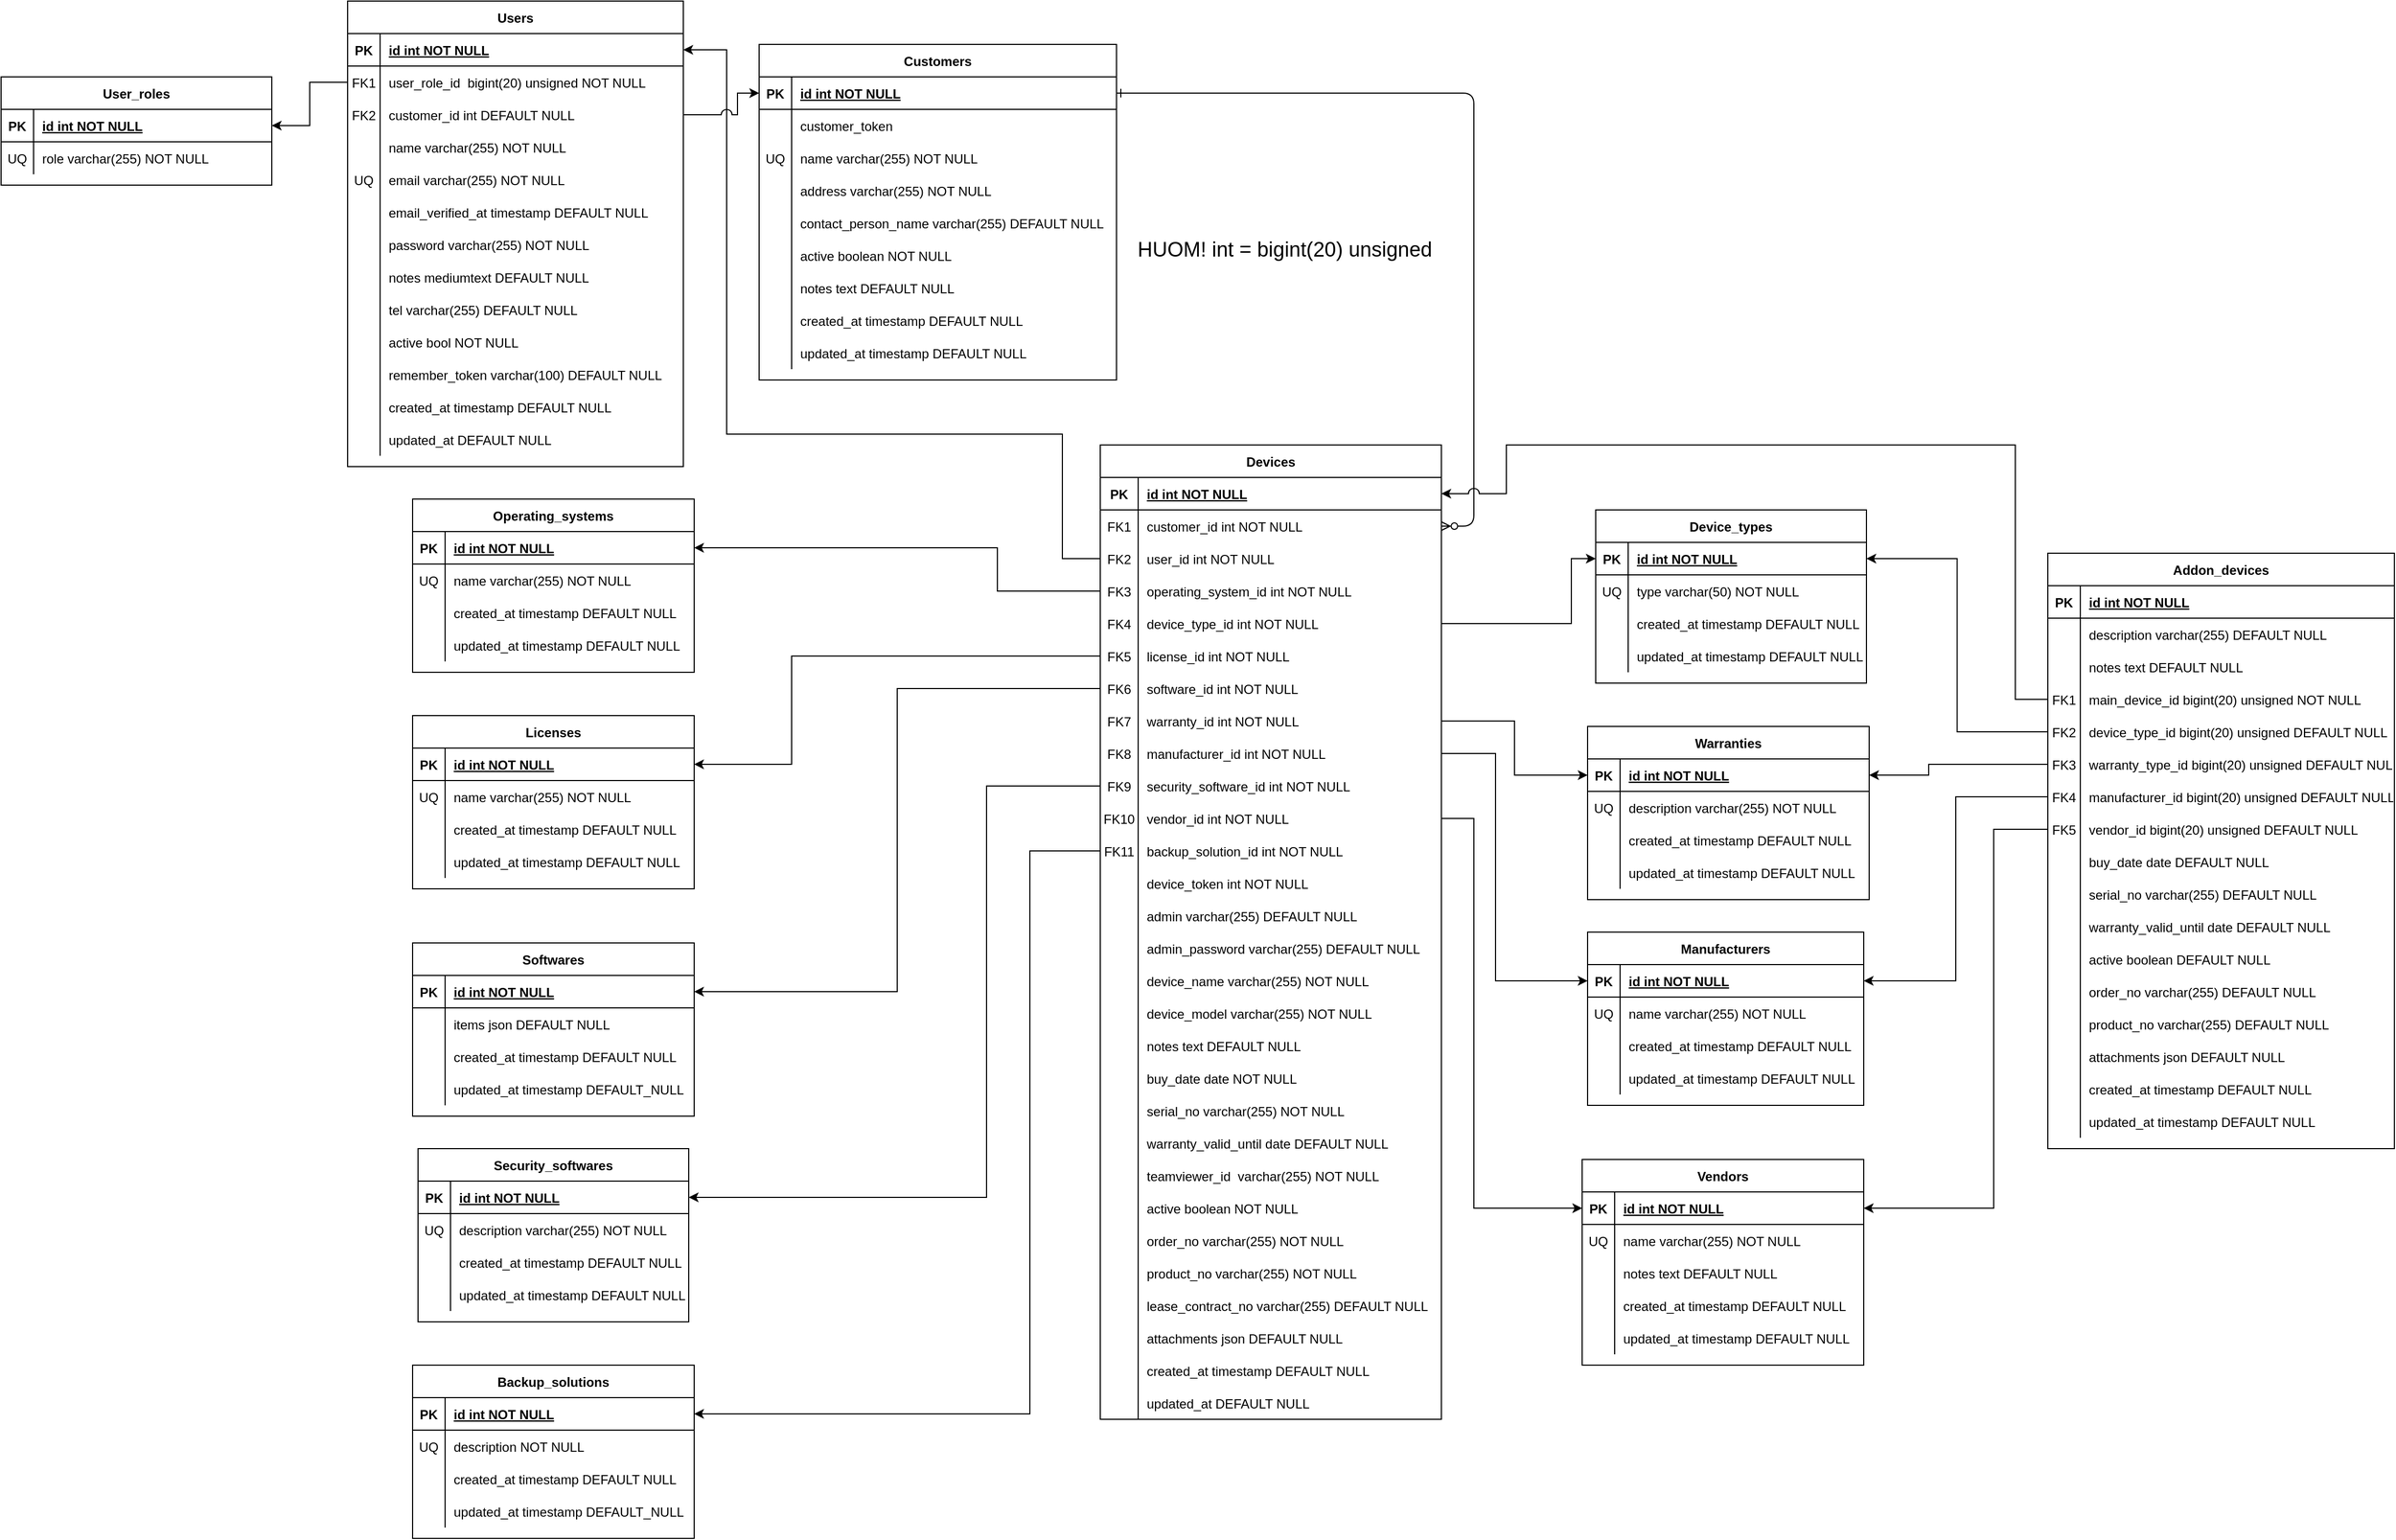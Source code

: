 <mxfile version="13.6.0" type="device"><diagram id="R2lEEEUBdFMjLlhIrx00" name="Page-1"><mxGraphModel dx="2272" dy="1885" grid="1" gridSize="10" guides="1" tooltips="1" connect="1" arrows="1" fold="1" page="1" pageScale="1" pageWidth="850" pageHeight="1100" math="0" shadow="0" extFonts="Permanent Marker^https://fonts.googleapis.com/css?family=Permanent+Marker"><root><mxCell id="0"/><mxCell id="1" parent="0"/><mxCell id="C-vyLk0tnHw3VtMMgP7b-1" value="" style="edgeStyle=entityRelationEdgeStyle;endArrow=ERzeroToMany;startArrow=ERone;endFill=1;startFill=0;" parent="1" source="C-vyLk0tnHw3VtMMgP7b-24" target="C-vyLk0tnHw3VtMMgP7b-6" edge="1"><mxGeometry width="100" height="100" relative="1" as="geometry"><mxPoint x="340" y="720" as="sourcePoint"/><mxPoint x="440" y="620" as="targetPoint"/></mxGeometry></mxCell><mxCell id="C-vyLk0tnHw3VtMMgP7b-2" value="Devices" style="shape=table;startSize=30;container=1;collapsible=1;childLayout=tableLayout;fixedRows=1;rowLines=0;fontStyle=1;align=center;resizeLast=1;" parent="1" vertex="1"><mxGeometry x="425" y="-550" width="315" height="900" as="geometry"/></mxCell><mxCell id="C-vyLk0tnHw3VtMMgP7b-3" value="" style="shape=partialRectangle;collapsible=0;dropTarget=0;pointerEvents=0;fillColor=none;points=[[0,0.5],[1,0.5]];portConstraint=eastwest;top=0;left=0;right=0;bottom=1;" parent="C-vyLk0tnHw3VtMMgP7b-2" vertex="1"><mxGeometry y="30" width="315" height="30" as="geometry"/></mxCell><mxCell id="C-vyLk0tnHw3VtMMgP7b-4" value="PK" style="shape=partialRectangle;overflow=hidden;connectable=0;fillColor=none;top=0;left=0;bottom=0;right=0;fontStyle=1;" parent="C-vyLk0tnHw3VtMMgP7b-3" vertex="1"><mxGeometry width="35" height="30" as="geometry"/></mxCell><mxCell id="C-vyLk0tnHw3VtMMgP7b-5" value="id int NOT NULL " style="shape=partialRectangle;overflow=hidden;connectable=0;fillColor=none;top=0;left=0;bottom=0;right=0;align=left;spacingLeft=6;fontStyle=5;" parent="C-vyLk0tnHw3VtMMgP7b-3" vertex="1"><mxGeometry x="35" width="280" height="30" as="geometry"/></mxCell><mxCell id="C-vyLk0tnHw3VtMMgP7b-6" value="" style="shape=partialRectangle;collapsible=0;dropTarget=0;pointerEvents=0;fillColor=none;points=[[0,0.5],[1,0.5]];portConstraint=eastwest;top=0;left=0;right=0;bottom=0;" parent="C-vyLk0tnHw3VtMMgP7b-2" vertex="1"><mxGeometry y="60" width="315" height="30" as="geometry"/></mxCell><mxCell id="C-vyLk0tnHw3VtMMgP7b-7" value="FK1" style="shape=partialRectangle;overflow=hidden;connectable=0;fillColor=none;top=0;left=0;bottom=0;right=0;" parent="C-vyLk0tnHw3VtMMgP7b-6" vertex="1"><mxGeometry width="35" height="30" as="geometry"/></mxCell><mxCell id="C-vyLk0tnHw3VtMMgP7b-8" value="customer_id int NOT NULL" style="shape=partialRectangle;overflow=hidden;connectable=0;fillColor=none;top=0;left=0;bottom=0;right=0;align=left;spacingLeft=6;" parent="C-vyLk0tnHw3VtMMgP7b-6" vertex="1"><mxGeometry x="35" width="280" height="30" as="geometry"/></mxCell><mxCell id="C-vyLk0tnHw3VtMMgP7b-9" value="" style="shape=partialRectangle;collapsible=0;dropTarget=0;pointerEvents=0;fillColor=none;points=[[0,0.5],[1,0.5]];portConstraint=eastwest;top=0;left=0;right=0;bottom=0;" parent="C-vyLk0tnHw3VtMMgP7b-2" vertex="1"><mxGeometry y="90" width="315" height="30" as="geometry"/></mxCell><mxCell id="C-vyLk0tnHw3VtMMgP7b-10" value="FK2" style="shape=partialRectangle;overflow=hidden;connectable=0;fillColor=none;top=0;left=0;bottom=0;right=0;" parent="C-vyLk0tnHw3VtMMgP7b-9" vertex="1"><mxGeometry width="35" height="30" as="geometry"/></mxCell><mxCell id="C-vyLk0tnHw3VtMMgP7b-11" value="user_id int NOT NULL" style="shape=partialRectangle;overflow=hidden;connectable=0;fillColor=none;top=0;left=0;bottom=0;right=0;align=left;spacingLeft=6;" parent="C-vyLk0tnHw3VtMMgP7b-9" vertex="1"><mxGeometry x="35" width="280" height="30" as="geometry"/></mxCell><mxCell id="Ls33fJhAo96emuxWmyk8-7" value="" style="shape=partialRectangle;collapsible=0;dropTarget=0;pointerEvents=0;fillColor=none;top=0;left=0;bottom=0;right=0;points=[[0,0.5],[1,0.5]];portConstraint=eastwest;" parent="C-vyLk0tnHw3VtMMgP7b-2" vertex="1"><mxGeometry y="120" width="315" height="30" as="geometry"/></mxCell><mxCell id="Ls33fJhAo96emuxWmyk8-8" value="FK3" style="shape=partialRectangle;connectable=0;fillColor=none;top=0;left=0;bottom=0;right=0;editable=1;overflow=hidden;" parent="Ls33fJhAo96emuxWmyk8-7" vertex="1"><mxGeometry width="35" height="30" as="geometry"/></mxCell><mxCell id="Ls33fJhAo96emuxWmyk8-9" value="operating_system_id int NOT NULL" style="shape=partialRectangle;connectable=0;fillColor=none;top=0;left=0;bottom=0;right=0;align=left;spacingLeft=6;overflow=hidden;" parent="Ls33fJhAo96emuxWmyk8-7" vertex="1"><mxGeometry x="35" width="280" height="30" as="geometry"/></mxCell><mxCell id="Ls33fJhAo96emuxWmyk8-11" value="" style="shape=partialRectangle;collapsible=0;dropTarget=0;pointerEvents=0;fillColor=none;top=0;left=0;bottom=0;right=0;points=[[0,0.5],[1,0.5]];portConstraint=eastwest;" parent="C-vyLk0tnHw3VtMMgP7b-2" vertex="1"><mxGeometry y="150" width="315" height="30" as="geometry"/></mxCell><mxCell id="Ls33fJhAo96emuxWmyk8-12" value="FK4" style="shape=partialRectangle;connectable=0;fillColor=none;top=0;left=0;bottom=0;right=0;editable=1;overflow=hidden;" parent="Ls33fJhAo96emuxWmyk8-11" vertex="1"><mxGeometry width="35" height="30" as="geometry"/></mxCell><mxCell id="Ls33fJhAo96emuxWmyk8-13" value="device_type_id int NOT NULL" style="shape=partialRectangle;connectable=0;fillColor=none;top=0;left=0;bottom=0;right=0;align=left;spacingLeft=6;overflow=hidden;" parent="Ls33fJhAo96emuxWmyk8-11" vertex="1"><mxGeometry x="35" width="280" height="30" as="geometry"/></mxCell><mxCell id="Ls33fJhAo96emuxWmyk8-15" value="" style="shape=partialRectangle;collapsible=0;dropTarget=0;pointerEvents=0;fillColor=none;top=0;left=0;bottom=0;right=0;points=[[0,0.5],[1,0.5]];portConstraint=eastwest;" parent="C-vyLk0tnHw3VtMMgP7b-2" vertex="1"><mxGeometry y="180" width="315" height="30" as="geometry"/></mxCell><mxCell id="Ls33fJhAo96emuxWmyk8-16" value="FK5" style="shape=partialRectangle;connectable=0;fillColor=none;top=0;left=0;bottom=0;right=0;editable=1;overflow=hidden;" parent="Ls33fJhAo96emuxWmyk8-15" vertex="1"><mxGeometry width="35" height="30" as="geometry"/></mxCell><mxCell id="Ls33fJhAo96emuxWmyk8-17" value="license_id int NOT NULL" style="shape=partialRectangle;connectable=0;fillColor=none;top=0;left=0;bottom=0;right=0;align=left;spacingLeft=6;overflow=hidden;" parent="Ls33fJhAo96emuxWmyk8-15" vertex="1"><mxGeometry x="35" width="280" height="30" as="geometry"/></mxCell><mxCell id="Ls33fJhAo96emuxWmyk8-19" value="" style="shape=partialRectangle;collapsible=0;dropTarget=0;pointerEvents=0;fillColor=none;top=0;left=0;bottom=0;right=0;points=[[0,0.5],[1,0.5]];portConstraint=eastwest;" parent="C-vyLk0tnHw3VtMMgP7b-2" vertex="1"><mxGeometry y="210" width="315" height="30" as="geometry"/></mxCell><mxCell id="Ls33fJhAo96emuxWmyk8-20" value="FK6" style="shape=partialRectangle;connectable=0;fillColor=none;top=0;left=0;bottom=0;right=0;editable=1;overflow=hidden;" parent="Ls33fJhAo96emuxWmyk8-19" vertex="1"><mxGeometry width="35" height="30" as="geometry"/></mxCell><mxCell id="Ls33fJhAo96emuxWmyk8-21" value="software_id int NOT NULL" style="shape=partialRectangle;connectable=0;fillColor=none;top=0;left=0;bottom=0;right=0;align=left;spacingLeft=6;overflow=hidden;" parent="Ls33fJhAo96emuxWmyk8-19" vertex="1"><mxGeometry x="35" width="280" height="30" as="geometry"/></mxCell><mxCell id="Ls33fJhAo96emuxWmyk8-23" value="" style="shape=partialRectangle;collapsible=0;dropTarget=0;pointerEvents=0;fillColor=none;top=0;left=0;bottom=0;right=0;points=[[0,0.5],[1,0.5]];portConstraint=eastwest;" parent="C-vyLk0tnHw3VtMMgP7b-2" vertex="1"><mxGeometry y="240" width="315" height="30" as="geometry"/></mxCell><mxCell id="Ls33fJhAo96emuxWmyk8-24" value="FK7" style="shape=partialRectangle;connectable=0;fillColor=none;top=0;left=0;bottom=0;right=0;editable=1;overflow=hidden;" parent="Ls33fJhAo96emuxWmyk8-23" vertex="1"><mxGeometry width="35" height="30" as="geometry"/></mxCell><mxCell id="Ls33fJhAo96emuxWmyk8-25" value="warranty_id int NOT NULL" style="shape=partialRectangle;connectable=0;fillColor=none;top=0;left=0;bottom=0;right=0;align=left;spacingLeft=6;overflow=hidden;" parent="Ls33fJhAo96emuxWmyk8-23" vertex="1"><mxGeometry x="35" width="280" height="30" as="geometry"/></mxCell><mxCell id="Ls33fJhAo96emuxWmyk8-27" value="" style="shape=partialRectangle;collapsible=0;dropTarget=0;pointerEvents=0;fillColor=none;top=0;left=0;bottom=0;right=0;points=[[0,0.5],[1,0.5]];portConstraint=eastwest;" parent="C-vyLk0tnHw3VtMMgP7b-2" vertex="1"><mxGeometry y="270" width="315" height="30" as="geometry"/></mxCell><mxCell id="Ls33fJhAo96emuxWmyk8-28" value="FK8" style="shape=partialRectangle;connectable=0;fillColor=none;top=0;left=0;bottom=0;right=0;editable=1;overflow=hidden;" parent="Ls33fJhAo96emuxWmyk8-27" vertex="1"><mxGeometry width="35" height="30" as="geometry"/></mxCell><mxCell id="Ls33fJhAo96emuxWmyk8-29" value="manufacturer_id int NOT NULL" style="shape=partialRectangle;connectable=0;fillColor=none;top=0;left=0;bottom=0;right=0;align=left;spacingLeft=6;overflow=hidden;" parent="Ls33fJhAo96emuxWmyk8-27" vertex="1"><mxGeometry x="35" width="280" height="30" as="geometry"/></mxCell><mxCell id="Ls33fJhAo96emuxWmyk8-31" value="" style="shape=partialRectangle;collapsible=0;dropTarget=0;pointerEvents=0;fillColor=none;top=0;left=0;bottom=0;right=0;points=[[0,0.5],[1,0.5]];portConstraint=eastwest;" parent="C-vyLk0tnHw3VtMMgP7b-2" vertex="1"><mxGeometry y="300" width="315" height="30" as="geometry"/></mxCell><mxCell id="Ls33fJhAo96emuxWmyk8-32" value="FK9" style="shape=partialRectangle;connectable=0;fillColor=none;top=0;left=0;bottom=0;right=0;editable=1;overflow=hidden;" parent="Ls33fJhAo96emuxWmyk8-31" vertex="1"><mxGeometry width="35" height="30" as="geometry"/></mxCell><mxCell id="Ls33fJhAo96emuxWmyk8-33" value="security_software_id int NOT NULL" style="shape=partialRectangle;connectable=0;fillColor=none;top=0;left=0;bottom=0;right=0;align=left;spacingLeft=6;overflow=hidden;" parent="Ls33fJhAo96emuxWmyk8-31" vertex="1"><mxGeometry x="35" width="280" height="30" as="geometry"/></mxCell><mxCell id="Ls33fJhAo96emuxWmyk8-35" value="" style="shape=partialRectangle;collapsible=0;dropTarget=0;pointerEvents=0;fillColor=none;top=0;left=0;bottom=0;right=0;points=[[0,0.5],[1,0.5]];portConstraint=eastwest;" parent="C-vyLk0tnHw3VtMMgP7b-2" vertex="1"><mxGeometry y="330" width="315" height="30" as="geometry"/></mxCell><mxCell id="Ls33fJhAo96emuxWmyk8-36" value="FK10" style="shape=partialRectangle;connectable=0;fillColor=none;top=0;left=0;bottom=0;right=0;editable=1;overflow=hidden;" parent="Ls33fJhAo96emuxWmyk8-35" vertex="1"><mxGeometry width="35" height="30" as="geometry"/></mxCell><mxCell id="Ls33fJhAo96emuxWmyk8-37" value="vendor_id int NOT NULL" style="shape=partialRectangle;connectable=0;fillColor=none;top=0;left=0;bottom=0;right=0;align=left;spacingLeft=6;overflow=hidden;" parent="Ls33fJhAo96emuxWmyk8-35" vertex="1"><mxGeometry x="35" width="280" height="30" as="geometry"/></mxCell><mxCell id="Ls33fJhAo96emuxWmyk8-39" value="" style="shape=partialRectangle;collapsible=0;dropTarget=0;pointerEvents=0;fillColor=none;top=0;left=0;bottom=0;right=0;points=[[0,0.5],[1,0.5]];portConstraint=eastwest;" parent="C-vyLk0tnHw3VtMMgP7b-2" vertex="1"><mxGeometry y="360" width="315" height="30" as="geometry"/></mxCell><mxCell id="Ls33fJhAo96emuxWmyk8-40" value="FK11" style="shape=partialRectangle;connectable=0;fillColor=none;top=0;left=0;bottom=0;right=0;editable=1;overflow=hidden;" parent="Ls33fJhAo96emuxWmyk8-39" vertex="1"><mxGeometry width="35" height="30" as="geometry"/></mxCell><mxCell id="Ls33fJhAo96emuxWmyk8-41" value="backup_solution_id int NOT NULL" style="shape=partialRectangle;connectable=0;fillColor=none;top=0;left=0;bottom=0;right=0;align=left;spacingLeft=6;overflow=hidden;" parent="Ls33fJhAo96emuxWmyk8-39" vertex="1"><mxGeometry x="35" width="280" height="30" as="geometry"/></mxCell><mxCell id="Ls33fJhAo96emuxWmyk8-43" value="" style="shape=partialRectangle;collapsible=0;dropTarget=0;pointerEvents=0;fillColor=none;top=0;left=0;bottom=0;right=0;points=[[0,0.5],[1,0.5]];portConstraint=eastwest;" parent="C-vyLk0tnHw3VtMMgP7b-2" vertex="1"><mxGeometry y="390" width="315" height="30" as="geometry"/></mxCell><mxCell id="Ls33fJhAo96emuxWmyk8-44" value="" style="shape=partialRectangle;connectable=0;fillColor=none;top=0;left=0;bottom=0;right=0;editable=1;overflow=hidden;" parent="Ls33fJhAo96emuxWmyk8-43" vertex="1"><mxGeometry width="35" height="30" as="geometry"/></mxCell><mxCell id="Ls33fJhAo96emuxWmyk8-45" value="device_token int NOT NULL" style="shape=partialRectangle;connectable=0;fillColor=none;top=0;left=0;bottom=0;right=0;align=left;spacingLeft=6;overflow=hidden;" parent="Ls33fJhAo96emuxWmyk8-43" vertex="1"><mxGeometry x="35" width="280" height="30" as="geometry"/></mxCell><mxCell id="Ls33fJhAo96emuxWmyk8-51" value="" style="shape=partialRectangle;collapsible=0;dropTarget=0;pointerEvents=0;fillColor=none;top=0;left=0;bottom=0;right=0;points=[[0,0.5],[1,0.5]];portConstraint=eastwest;" parent="C-vyLk0tnHw3VtMMgP7b-2" vertex="1"><mxGeometry y="420" width="315" height="30" as="geometry"/></mxCell><mxCell id="Ls33fJhAo96emuxWmyk8-52" value="" style="shape=partialRectangle;connectable=0;fillColor=none;top=0;left=0;bottom=0;right=0;editable=1;overflow=hidden;" parent="Ls33fJhAo96emuxWmyk8-51" vertex="1"><mxGeometry width="35" height="30" as="geometry"/></mxCell><mxCell id="Ls33fJhAo96emuxWmyk8-53" value="admin varchar(255) DEFAULT NULL" style="shape=partialRectangle;connectable=0;fillColor=none;top=0;left=0;bottom=0;right=0;align=left;spacingLeft=6;overflow=hidden;" parent="Ls33fJhAo96emuxWmyk8-51" vertex="1"><mxGeometry x="35" width="280" height="30" as="geometry"/></mxCell><mxCell id="Ls33fJhAo96emuxWmyk8-47" value="" style="shape=partialRectangle;collapsible=0;dropTarget=0;pointerEvents=0;fillColor=none;top=0;left=0;bottom=0;right=0;points=[[0,0.5],[1,0.5]];portConstraint=eastwest;" parent="C-vyLk0tnHw3VtMMgP7b-2" vertex="1"><mxGeometry y="450" width="315" height="30" as="geometry"/></mxCell><mxCell id="Ls33fJhAo96emuxWmyk8-48" value="" style="shape=partialRectangle;connectable=0;fillColor=none;top=0;left=0;bottom=0;right=0;editable=1;overflow=hidden;" parent="Ls33fJhAo96emuxWmyk8-47" vertex="1"><mxGeometry width="35" height="30" as="geometry"/></mxCell><mxCell id="Ls33fJhAo96emuxWmyk8-49" value="admin_password varchar(255) DEFAULT NULL" style="shape=partialRectangle;connectable=0;fillColor=none;top=0;left=0;bottom=0;right=0;align=left;spacingLeft=6;overflow=hidden;" parent="Ls33fJhAo96emuxWmyk8-47" vertex="1"><mxGeometry x="35" width="280" height="30" as="geometry"/></mxCell><mxCell id="Ls33fJhAo96emuxWmyk8-55" value="" style="shape=partialRectangle;collapsible=0;dropTarget=0;pointerEvents=0;fillColor=none;top=0;left=0;bottom=0;right=0;points=[[0,0.5],[1,0.5]];portConstraint=eastwest;" parent="C-vyLk0tnHw3VtMMgP7b-2" vertex="1"><mxGeometry y="480" width="315" height="30" as="geometry"/></mxCell><mxCell id="Ls33fJhAo96emuxWmyk8-56" value="" style="shape=partialRectangle;connectable=0;fillColor=none;top=0;left=0;bottom=0;right=0;editable=1;overflow=hidden;" parent="Ls33fJhAo96emuxWmyk8-55" vertex="1"><mxGeometry width="35" height="30" as="geometry"/></mxCell><mxCell id="Ls33fJhAo96emuxWmyk8-57" value="device_name varchar(255) NOT NULL" style="shape=partialRectangle;connectable=0;fillColor=none;top=0;left=0;bottom=0;right=0;align=left;spacingLeft=6;overflow=hidden;" parent="Ls33fJhAo96emuxWmyk8-55" vertex="1"><mxGeometry x="35" width="280" height="30" as="geometry"/></mxCell><mxCell id="Ls33fJhAo96emuxWmyk8-59" value="" style="shape=partialRectangle;collapsible=0;dropTarget=0;pointerEvents=0;fillColor=none;top=0;left=0;bottom=0;right=0;points=[[0,0.5],[1,0.5]];portConstraint=eastwest;" parent="C-vyLk0tnHw3VtMMgP7b-2" vertex="1"><mxGeometry y="510" width="315" height="30" as="geometry"/></mxCell><mxCell id="Ls33fJhAo96emuxWmyk8-60" value="" style="shape=partialRectangle;connectable=0;fillColor=none;top=0;left=0;bottom=0;right=0;editable=1;overflow=hidden;" parent="Ls33fJhAo96emuxWmyk8-59" vertex="1"><mxGeometry width="35" height="30" as="geometry"/></mxCell><mxCell id="Ls33fJhAo96emuxWmyk8-61" value="device_model varchar(255) NOT NULL" style="shape=partialRectangle;connectable=0;fillColor=none;top=0;left=0;bottom=0;right=0;align=left;spacingLeft=6;overflow=hidden;" parent="Ls33fJhAo96emuxWmyk8-59" vertex="1"><mxGeometry x="35" width="280" height="30" as="geometry"/></mxCell><mxCell id="Ls33fJhAo96emuxWmyk8-63" value="" style="shape=partialRectangle;collapsible=0;dropTarget=0;pointerEvents=0;fillColor=none;top=0;left=0;bottom=0;right=0;points=[[0,0.5],[1,0.5]];portConstraint=eastwest;" parent="C-vyLk0tnHw3VtMMgP7b-2" vertex="1"><mxGeometry y="540" width="315" height="30" as="geometry"/></mxCell><mxCell id="Ls33fJhAo96emuxWmyk8-64" value="" style="shape=partialRectangle;connectable=0;fillColor=none;top=0;left=0;bottom=0;right=0;editable=1;overflow=hidden;" parent="Ls33fJhAo96emuxWmyk8-63" vertex="1"><mxGeometry width="35" height="30" as="geometry"/></mxCell><mxCell id="Ls33fJhAo96emuxWmyk8-65" value="notes text DEFAULT NULL" style="shape=partialRectangle;connectable=0;fillColor=none;top=0;left=0;bottom=0;right=0;align=left;spacingLeft=6;overflow=hidden;" parent="Ls33fJhAo96emuxWmyk8-63" vertex="1"><mxGeometry x="35" width="280" height="30" as="geometry"/></mxCell><mxCell id="Ls33fJhAo96emuxWmyk8-71" value="" style="shape=partialRectangle;collapsible=0;dropTarget=0;pointerEvents=0;fillColor=none;top=0;left=0;bottom=0;right=0;points=[[0,0.5],[1,0.5]];portConstraint=eastwest;" parent="C-vyLk0tnHw3VtMMgP7b-2" vertex="1"><mxGeometry y="570" width="315" height="30" as="geometry"/></mxCell><mxCell id="Ls33fJhAo96emuxWmyk8-72" value="" style="shape=partialRectangle;connectable=0;fillColor=none;top=0;left=0;bottom=0;right=0;editable=1;overflow=hidden;" parent="Ls33fJhAo96emuxWmyk8-71" vertex="1"><mxGeometry width="35" height="30" as="geometry"/></mxCell><mxCell id="Ls33fJhAo96emuxWmyk8-73" value="buy_date date NOT NULL" style="shape=partialRectangle;connectable=0;fillColor=none;top=0;left=0;bottom=0;right=0;align=left;spacingLeft=6;overflow=hidden;" parent="Ls33fJhAo96emuxWmyk8-71" vertex="1"><mxGeometry x="35" width="280" height="30" as="geometry"/></mxCell><mxCell id="Ls33fJhAo96emuxWmyk8-67" value="" style="shape=partialRectangle;collapsible=0;dropTarget=0;pointerEvents=0;fillColor=none;top=0;left=0;bottom=0;right=0;points=[[0,0.5],[1,0.5]];portConstraint=eastwest;" parent="C-vyLk0tnHw3VtMMgP7b-2" vertex="1"><mxGeometry y="600" width="315" height="30" as="geometry"/></mxCell><mxCell id="Ls33fJhAo96emuxWmyk8-68" value="" style="shape=partialRectangle;connectable=0;fillColor=none;top=0;left=0;bottom=0;right=0;editable=1;overflow=hidden;" parent="Ls33fJhAo96emuxWmyk8-67" vertex="1"><mxGeometry width="35" height="30" as="geometry"/></mxCell><mxCell id="Ls33fJhAo96emuxWmyk8-69" value="serial_no varchar(255) NOT NULL" style="shape=partialRectangle;connectable=0;fillColor=none;top=0;left=0;bottom=0;right=0;align=left;spacingLeft=6;overflow=hidden;" parent="Ls33fJhAo96emuxWmyk8-67" vertex="1"><mxGeometry x="35" width="280" height="30" as="geometry"/></mxCell><mxCell id="Ls33fJhAo96emuxWmyk8-75" value="" style="shape=partialRectangle;collapsible=0;dropTarget=0;pointerEvents=0;fillColor=none;top=0;left=0;bottom=0;right=0;points=[[0,0.5],[1,0.5]];portConstraint=eastwest;" parent="C-vyLk0tnHw3VtMMgP7b-2" vertex="1"><mxGeometry y="630" width="315" height="30" as="geometry"/></mxCell><mxCell id="Ls33fJhAo96emuxWmyk8-76" value="" style="shape=partialRectangle;connectable=0;fillColor=none;top=0;left=0;bottom=0;right=0;editable=1;overflow=hidden;" parent="Ls33fJhAo96emuxWmyk8-75" vertex="1"><mxGeometry width="35" height="30" as="geometry"/></mxCell><mxCell id="Ls33fJhAo96emuxWmyk8-77" value="warranty_valid_until date DEFAULT NULL" style="shape=partialRectangle;connectable=0;fillColor=none;top=0;left=0;bottom=0;right=0;align=left;spacingLeft=6;overflow=hidden;" parent="Ls33fJhAo96emuxWmyk8-75" vertex="1"><mxGeometry x="35" width="280" height="30" as="geometry"/></mxCell><mxCell id="Ls33fJhAo96emuxWmyk8-79" value="" style="shape=partialRectangle;collapsible=0;dropTarget=0;pointerEvents=0;fillColor=none;top=0;left=0;bottom=0;right=0;points=[[0,0.5],[1,0.5]];portConstraint=eastwest;" parent="C-vyLk0tnHw3VtMMgP7b-2" vertex="1"><mxGeometry y="660" width="315" height="30" as="geometry"/></mxCell><mxCell id="Ls33fJhAo96emuxWmyk8-80" value="" style="shape=partialRectangle;connectable=0;fillColor=none;top=0;left=0;bottom=0;right=0;editable=1;overflow=hidden;" parent="Ls33fJhAo96emuxWmyk8-79" vertex="1"><mxGeometry width="35" height="30" as="geometry"/></mxCell><mxCell id="Ls33fJhAo96emuxWmyk8-81" value="teamviewer_id  varchar(255) NOT NULL" style="shape=partialRectangle;connectable=0;fillColor=none;top=0;left=0;bottom=0;right=0;align=left;spacingLeft=6;overflow=hidden;" parent="Ls33fJhAo96emuxWmyk8-79" vertex="1"><mxGeometry x="35" width="280" height="30" as="geometry"/></mxCell><mxCell id="Ls33fJhAo96emuxWmyk8-83" value="" style="shape=partialRectangle;collapsible=0;dropTarget=0;pointerEvents=0;fillColor=none;top=0;left=0;bottom=0;right=0;points=[[0,0.5],[1,0.5]];portConstraint=eastwest;" parent="C-vyLk0tnHw3VtMMgP7b-2" vertex="1"><mxGeometry y="690" width="315" height="30" as="geometry"/></mxCell><mxCell id="Ls33fJhAo96emuxWmyk8-84" value="" style="shape=partialRectangle;connectable=0;fillColor=none;top=0;left=0;bottom=0;right=0;editable=1;overflow=hidden;" parent="Ls33fJhAo96emuxWmyk8-83" vertex="1"><mxGeometry width="35" height="30" as="geometry"/></mxCell><mxCell id="Ls33fJhAo96emuxWmyk8-85" value="active boolean NOT NULL" style="shape=partialRectangle;connectable=0;fillColor=none;top=0;left=0;bottom=0;right=0;align=left;spacingLeft=6;overflow=hidden;" parent="Ls33fJhAo96emuxWmyk8-83" vertex="1"><mxGeometry x="35" width="280" height="30" as="geometry"/></mxCell><mxCell id="Ls33fJhAo96emuxWmyk8-87" value="" style="shape=partialRectangle;collapsible=0;dropTarget=0;pointerEvents=0;fillColor=none;top=0;left=0;bottom=0;right=0;points=[[0,0.5],[1,0.5]];portConstraint=eastwest;" parent="C-vyLk0tnHw3VtMMgP7b-2" vertex="1"><mxGeometry y="720" width="315" height="30" as="geometry"/></mxCell><mxCell id="Ls33fJhAo96emuxWmyk8-88" value="" style="shape=partialRectangle;connectable=0;fillColor=none;top=0;left=0;bottom=0;right=0;editable=1;overflow=hidden;" parent="Ls33fJhAo96emuxWmyk8-87" vertex="1"><mxGeometry width="35" height="30" as="geometry"/></mxCell><mxCell id="Ls33fJhAo96emuxWmyk8-89" value="order_no varchar(255) NOT NULL" style="shape=partialRectangle;connectable=0;fillColor=none;top=0;left=0;bottom=0;right=0;align=left;spacingLeft=6;overflow=hidden;" parent="Ls33fJhAo96emuxWmyk8-87" vertex="1"><mxGeometry x="35" width="280" height="30" as="geometry"/></mxCell><mxCell id="Ls33fJhAo96emuxWmyk8-91" value="" style="shape=partialRectangle;collapsible=0;dropTarget=0;pointerEvents=0;fillColor=none;top=0;left=0;bottom=0;right=0;points=[[0,0.5],[1,0.5]];portConstraint=eastwest;" parent="C-vyLk0tnHw3VtMMgP7b-2" vertex="1"><mxGeometry y="750" width="315" height="30" as="geometry"/></mxCell><mxCell id="Ls33fJhAo96emuxWmyk8-92" value="" style="shape=partialRectangle;connectable=0;fillColor=none;top=0;left=0;bottom=0;right=0;editable=1;overflow=hidden;" parent="Ls33fJhAo96emuxWmyk8-91" vertex="1"><mxGeometry width="35" height="30" as="geometry"/></mxCell><mxCell id="Ls33fJhAo96emuxWmyk8-93" value="product_no varchar(255) NOT NULL" style="shape=partialRectangle;connectable=0;fillColor=none;top=0;left=0;bottom=0;right=0;align=left;spacingLeft=6;overflow=hidden;" parent="Ls33fJhAo96emuxWmyk8-91" vertex="1"><mxGeometry x="35" width="280" height="30" as="geometry"/></mxCell><mxCell id="Ls33fJhAo96emuxWmyk8-99" value="" style="shape=partialRectangle;collapsible=0;dropTarget=0;pointerEvents=0;fillColor=none;top=0;left=0;bottom=0;right=0;points=[[0,0.5],[1,0.5]];portConstraint=eastwest;" parent="C-vyLk0tnHw3VtMMgP7b-2" vertex="1"><mxGeometry y="780" width="315" height="30" as="geometry"/></mxCell><mxCell id="Ls33fJhAo96emuxWmyk8-100" value="" style="shape=partialRectangle;connectable=0;fillColor=none;top=0;left=0;bottom=0;right=0;editable=1;overflow=hidden;" parent="Ls33fJhAo96emuxWmyk8-99" vertex="1"><mxGeometry width="35" height="30" as="geometry"/></mxCell><mxCell id="Ls33fJhAo96emuxWmyk8-101" value="lease_contract_no varchar(255) DEFAULT NULL" style="shape=partialRectangle;connectable=0;fillColor=none;top=0;left=0;bottom=0;right=0;align=left;spacingLeft=6;overflow=hidden;" parent="Ls33fJhAo96emuxWmyk8-99" vertex="1"><mxGeometry x="35" width="280" height="30" as="geometry"/></mxCell><mxCell id="Ls33fJhAo96emuxWmyk8-103" value="" style="shape=partialRectangle;collapsible=0;dropTarget=0;pointerEvents=0;fillColor=none;top=0;left=0;bottom=0;right=0;points=[[0,0.5],[1,0.5]];portConstraint=eastwest;" parent="C-vyLk0tnHw3VtMMgP7b-2" vertex="1"><mxGeometry y="810" width="315" height="30" as="geometry"/></mxCell><mxCell id="Ls33fJhAo96emuxWmyk8-104" value="" style="shape=partialRectangle;connectable=0;fillColor=none;top=0;left=0;bottom=0;right=0;editable=1;overflow=hidden;" parent="Ls33fJhAo96emuxWmyk8-103" vertex="1"><mxGeometry width="35" height="30" as="geometry"/></mxCell><mxCell id="Ls33fJhAo96emuxWmyk8-105" value="attachments json DEFAULT NULL" style="shape=partialRectangle;connectable=0;fillColor=none;top=0;left=0;bottom=0;right=0;align=left;spacingLeft=6;overflow=hidden;" parent="Ls33fJhAo96emuxWmyk8-103" vertex="1"><mxGeometry x="35" width="280" height="30" as="geometry"/></mxCell><mxCell id="Ls33fJhAo96emuxWmyk8-107" value="" style="shape=partialRectangle;collapsible=0;dropTarget=0;pointerEvents=0;fillColor=none;top=0;left=0;bottom=0;right=0;points=[[0,0.5],[1,0.5]];portConstraint=eastwest;" parent="C-vyLk0tnHw3VtMMgP7b-2" vertex="1"><mxGeometry y="840" width="315" height="30" as="geometry"/></mxCell><mxCell id="Ls33fJhAo96emuxWmyk8-108" value="" style="shape=partialRectangle;connectable=0;fillColor=none;top=0;left=0;bottom=0;right=0;editable=1;overflow=hidden;" parent="Ls33fJhAo96emuxWmyk8-107" vertex="1"><mxGeometry width="35" height="30" as="geometry"/></mxCell><mxCell id="Ls33fJhAo96emuxWmyk8-109" value="created_at timestamp DEFAULT NULL" style="shape=partialRectangle;connectable=0;fillColor=none;top=0;left=0;bottom=0;right=0;align=left;spacingLeft=6;overflow=hidden;" parent="Ls33fJhAo96emuxWmyk8-107" vertex="1"><mxGeometry x="35" width="280" height="30" as="geometry"/></mxCell><mxCell id="Ls33fJhAo96emuxWmyk8-111" value="" style="shape=partialRectangle;collapsible=0;dropTarget=0;pointerEvents=0;fillColor=none;top=0;left=0;bottom=0;right=0;points=[[0,0.5],[1,0.5]];portConstraint=eastwest;" parent="C-vyLk0tnHw3VtMMgP7b-2" vertex="1"><mxGeometry y="870" width="315" height="30" as="geometry"/></mxCell><mxCell id="Ls33fJhAo96emuxWmyk8-112" value="" style="shape=partialRectangle;connectable=0;fillColor=none;top=0;left=0;bottom=0;right=0;editable=1;overflow=hidden;" parent="Ls33fJhAo96emuxWmyk8-111" vertex="1"><mxGeometry width="35" height="30" as="geometry"/></mxCell><mxCell id="Ls33fJhAo96emuxWmyk8-113" value="updated_at DEFAULT NULL" style="shape=partialRectangle;connectable=0;fillColor=none;top=0;left=0;bottom=0;right=0;align=left;spacingLeft=6;overflow=hidden;" parent="Ls33fJhAo96emuxWmyk8-111" vertex="1"><mxGeometry x="35" width="280" height="30" as="geometry"/></mxCell><mxCell id="Ls33fJhAo96emuxWmyk8-186" style="edgeStyle=orthogonalEdgeStyle;rounded=0;orthogonalLoop=1;jettySize=auto;html=1;exitX=0;exitY=0.5;exitDx=0;exitDy=0;entryX=1;entryY=0.5;entryDx=0;entryDy=0;" parent="1" source="C-vyLk0tnHw3VtMMgP7b-9" target="Ls33fJhAo96emuxWmyk8-123" edge="1"><mxGeometry relative="1" as="geometry"><Array as="points"><mxPoint x="390" y="-445"/><mxPoint x="390" y="-560"/><mxPoint x="80" y="-560"/><mxPoint x="80" y="-915"/></Array></mxGeometry></mxCell><mxCell id="Ls33fJhAo96emuxWmyk8-188" style="edgeStyle=orthogonalEdgeStyle;rounded=0;orthogonalLoop=1;jettySize=auto;html=1;entryX=0;entryY=0.5;entryDx=0;entryDy=0;exitX=1;exitY=0.5;exitDx=0;exitDy=0;" parent="1" source="Ls33fJhAo96emuxWmyk8-11" target="Ls33fJhAo96emuxWmyk8-130" edge="1"><mxGeometry relative="1" as="geometry"><mxPoint x="390" y="-385" as="sourcePoint"/><mxPoint x="-30" y="-500" as="targetPoint"/><Array as="points"><mxPoint x="860" y="-385"/><mxPoint x="860" y="-445"/></Array></mxGeometry></mxCell><mxCell id="Ls33fJhAo96emuxWmyk8-189" style="edgeStyle=orthogonalEdgeStyle;rounded=0;orthogonalLoop=1;jettySize=auto;html=1;exitX=0;exitY=0.5;exitDx=0;exitDy=0;entryX=1;entryY=0.5;entryDx=0;entryDy=0;" parent="1" source="Ls33fJhAo96emuxWmyk8-15" target="Ls33fJhAo96emuxWmyk8-137" edge="1"><mxGeometry relative="1" as="geometry"><Array as="points"><mxPoint x="140" y="-355"/><mxPoint x="140" y="-255"/></Array></mxGeometry></mxCell><mxCell id="C-vyLk0tnHw3VtMMgP7b-23" value="Customers" style="shape=table;startSize=30;container=1;collapsible=1;childLayout=tableLayout;fixedRows=1;rowLines=0;fontStyle=1;align=center;resizeLast=1;" parent="1" vertex="1"><mxGeometry x="110" y="-920" width="330" height="310" as="geometry"/></mxCell><mxCell id="C-vyLk0tnHw3VtMMgP7b-24" value="" style="shape=partialRectangle;collapsible=0;dropTarget=0;pointerEvents=0;fillColor=none;points=[[0,0.5],[1,0.5]];portConstraint=eastwest;top=0;left=0;right=0;bottom=1;" parent="C-vyLk0tnHw3VtMMgP7b-23" vertex="1"><mxGeometry y="30" width="330" height="30" as="geometry"/></mxCell><mxCell id="C-vyLk0tnHw3VtMMgP7b-25" value="PK" style="shape=partialRectangle;overflow=hidden;connectable=0;fillColor=none;top=0;left=0;bottom=0;right=0;fontStyle=1;" parent="C-vyLk0tnHw3VtMMgP7b-24" vertex="1"><mxGeometry width="30" height="30" as="geometry"/></mxCell><mxCell id="C-vyLk0tnHw3VtMMgP7b-26" value="id int NOT NULL " style="shape=partialRectangle;overflow=hidden;connectable=0;fillColor=none;top=0;left=0;bottom=0;right=0;align=left;spacingLeft=6;fontStyle=5;" parent="C-vyLk0tnHw3VtMMgP7b-24" vertex="1"><mxGeometry x="30" width="300" height="30" as="geometry"/></mxCell><mxCell id="QWZsvnU4DVBd3LBQsYSM-30" value="" style="shape=partialRectangle;collapsible=0;dropTarget=0;pointerEvents=0;fillColor=none;top=0;left=0;bottom=0;right=0;points=[[0,0.5],[1,0.5]];portConstraint=eastwest;" vertex="1" parent="C-vyLk0tnHw3VtMMgP7b-23"><mxGeometry y="60" width="330" height="30" as="geometry"/></mxCell><mxCell id="QWZsvnU4DVBd3LBQsYSM-31" value="" style="shape=partialRectangle;connectable=0;fillColor=none;top=0;left=0;bottom=0;right=0;editable=1;overflow=hidden;" vertex="1" parent="QWZsvnU4DVBd3LBQsYSM-30"><mxGeometry width="30" height="30" as="geometry"/></mxCell><mxCell id="QWZsvnU4DVBd3LBQsYSM-32" value="customer_token" style="shape=partialRectangle;connectable=0;fillColor=none;top=0;left=0;bottom=0;right=0;align=left;spacingLeft=6;overflow=hidden;" vertex="1" parent="QWZsvnU4DVBd3LBQsYSM-30"><mxGeometry x="30" width="300" height="30" as="geometry"/></mxCell><mxCell id="C-vyLk0tnHw3VtMMgP7b-27" value="" style="shape=partialRectangle;collapsible=0;dropTarget=0;pointerEvents=0;fillColor=none;points=[[0,0.5],[1,0.5]];portConstraint=eastwest;top=0;left=0;right=0;bottom=0;" parent="C-vyLk0tnHw3VtMMgP7b-23" vertex="1"><mxGeometry y="90" width="330" height="30" as="geometry"/></mxCell><mxCell id="C-vyLk0tnHw3VtMMgP7b-28" value="UQ" style="shape=partialRectangle;overflow=hidden;connectable=0;fillColor=none;top=0;left=0;bottom=0;right=0;" parent="C-vyLk0tnHw3VtMMgP7b-27" vertex="1"><mxGeometry width="30" height="30" as="geometry"/></mxCell><mxCell id="C-vyLk0tnHw3VtMMgP7b-29" value="name varchar(255) NOT NULL" style="shape=partialRectangle;overflow=hidden;connectable=0;fillColor=none;top=0;left=0;bottom=0;right=0;align=left;spacingLeft=6;" parent="C-vyLk0tnHw3VtMMgP7b-27" vertex="1"><mxGeometry x="30" width="300" height="30" as="geometry"/></mxCell><mxCell id="Ls33fJhAo96emuxWmyk8-198" value="" style="shape=partialRectangle;collapsible=0;dropTarget=0;pointerEvents=0;fillColor=none;top=0;left=0;bottom=0;right=0;points=[[0,0.5],[1,0.5]];portConstraint=eastwest;" parent="C-vyLk0tnHw3VtMMgP7b-23" vertex="1"><mxGeometry y="120" width="330" height="30" as="geometry"/></mxCell><mxCell id="Ls33fJhAo96emuxWmyk8-199" value="" style="shape=partialRectangle;connectable=0;fillColor=none;top=0;left=0;bottom=0;right=0;editable=1;overflow=hidden;" parent="Ls33fJhAo96emuxWmyk8-198" vertex="1"><mxGeometry width="30" height="30" as="geometry"/></mxCell><mxCell id="Ls33fJhAo96emuxWmyk8-200" value="address varchar(255) NOT NULL" style="shape=partialRectangle;connectable=0;fillColor=none;top=0;left=0;bottom=0;right=0;align=left;spacingLeft=6;overflow=hidden;" parent="Ls33fJhAo96emuxWmyk8-198" vertex="1"><mxGeometry x="30" width="300" height="30" as="geometry"/></mxCell><mxCell id="QWZsvnU4DVBd3LBQsYSM-38" value="" style="shape=partialRectangle;collapsible=0;dropTarget=0;pointerEvents=0;fillColor=none;top=0;left=0;bottom=0;right=0;points=[[0,0.5],[1,0.5]];portConstraint=eastwest;" vertex="1" parent="C-vyLk0tnHw3VtMMgP7b-23"><mxGeometry y="150" width="330" height="30" as="geometry"/></mxCell><mxCell id="QWZsvnU4DVBd3LBQsYSM-39" value="" style="shape=partialRectangle;connectable=0;fillColor=none;top=0;left=0;bottom=0;right=0;editable=1;overflow=hidden;" vertex="1" parent="QWZsvnU4DVBd3LBQsYSM-38"><mxGeometry width="30" height="30" as="geometry"/></mxCell><mxCell id="QWZsvnU4DVBd3LBQsYSM-40" value="contact_person_name varchar(255) DEFAULT NULL" style="shape=partialRectangle;connectable=0;fillColor=none;top=0;left=0;bottom=0;right=0;align=left;spacingLeft=6;overflow=hidden;" vertex="1" parent="QWZsvnU4DVBd3LBQsYSM-38"><mxGeometry x="30" width="300" height="30" as="geometry"/></mxCell><mxCell id="QWZsvnU4DVBd3LBQsYSM-34" value="" style="shape=partialRectangle;collapsible=0;dropTarget=0;pointerEvents=0;fillColor=none;top=0;left=0;bottom=0;right=0;points=[[0,0.5],[1,0.5]];portConstraint=eastwest;" vertex="1" parent="C-vyLk0tnHw3VtMMgP7b-23"><mxGeometry y="180" width="330" height="30" as="geometry"/></mxCell><mxCell id="QWZsvnU4DVBd3LBQsYSM-35" value="" style="shape=partialRectangle;connectable=0;fillColor=none;top=0;left=0;bottom=0;right=0;editable=1;overflow=hidden;" vertex="1" parent="QWZsvnU4DVBd3LBQsYSM-34"><mxGeometry width="30" height="30" as="geometry"/></mxCell><mxCell id="QWZsvnU4DVBd3LBQsYSM-36" value="active boolean NOT NULL" style="shape=partialRectangle;connectable=0;fillColor=none;top=0;left=0;bottom=0;right=0;align=left;spacingLeft=6;overflow=hidden;" vertex="1" parent="QWZsvnU4DVBd3LBQsYSM-34"><mxGeometry x="30" width="300" height="30" as="geometry"/></mxCell><mxCell id="QWZsvnU4DVBd3LBQsYSM-43" value="" style="shape=partialRectangle;collapsible=0;dropTarget=0;pointerEvents=0;fillColor=none;top=0;left=0;bottom=0;right=0;points=[[0,0.5],[1,0.5]];portConstraint=eastwest;" vertex="1" parent="C-vyLk0tnHw3VtMMgP7b-23"><mxGeometry y="210" width="330" height="30" as="geometry"/></mxCell><mxCell id="QWZsvnU4DVBd3LBQsYSM-44" value="" style="shape=partialRectangle;connectable=0;fillColor=none;top=0;left=0;bottom=0;right=0;editable=1;overflow=hidden;" vertex="1" parent="QWZsvnU4DVBd3LBQsYSM-43"><mxGeometry width="30" height="30" as="geometry"/></mxCell><mxCell id="QWZsvnU4DVBd3LBQsYSM-45" value="notes text DEFAULT NULL" style="shape=partialRectangle;connectable=0;fillColor=none;top=0;left=0;bottom=0;right=0;align=left;spacingLeft=6;overflow=hidden;" vertex="1" parent="QWZsvnU4DVBd3LBQsYSM-43"><mxGeometry x="30" width="300" height="30" as="geometry"/></mxCell><mxCell id="Ls33fJhAo96emuxWmyk8-201" value="" style="shape=partialRectangle;collapsible=0;dropTarget=0;pointerEvents=0;fillColor=none;top=0;left=0;bottom=0;right=0;points=[[0,0.5],[1,0.5]];portConstraint=eastwest;" parent="C-vyLk0tnHw3VtMMgP7b-23" vertex="1"><mxGeometry y="240" width="330" height="30" as="geometry"/></mxCell><mxCell id="Ls33fJhAo96emuxWmyk8-202" value="" style="shape=partialRectangle;connectable=0;fillColor=none;top=0;left=0;bottom=0;right=0;editable=1;overflow=hidden;" parent="Ls33fJhAo96emuxWmyk8-201" vertex="1"><mxGeometry width="30" height="30" as="geometry"/></mxCell><mxCell id="Ls33fJhAo96emuxWmyk8-203" value="created_at timestamp DEFAULT NULL" style="shape=partialRectangle;connectable=0;fillColor=none;top=0;left=0;bottom=0;right=0;align=left;spacingLeft=6;overflow=hidden;" parent="Ls33fJhAo96emuxWmyk8-201" vertex="1"><mxGeometry x="30" width="300" height="30" as="geometry"/></mxCell><mxCell id="Ls33fJhAo96emuxWmyk8-204" value="" style="shape=partialRectangle;collapsible=0;dropTarget=0;pointerEvents=0;fillColor=none;top=0;left=0;bottom=0;right=0;points=[[0,0.5],[1,0.5]];portConstraint=eastwest;" parent="C-vyLk0tnHw3VtMMgP7b-23" vertex="1"><mxGeometry y="270" width="330" height="30" as="geometry"/></mxCell><mxCell id="Ls33fJhAo96emuxWmyk8-205" value="" style="shape=partialRectangle;connectable=0;fillColor=none;top=0;left=0;bottom=0;right=0;editable=1;overflow=hidden;" parent="Ls33fJhAo96emuxWmyk8-204" vertex="1"><mxGeometry width="30" height="30" as="geometry"/></mxCell><mxCell id="Ls33fJhAo96emuxWmyk8-206" value="updated_at timestamp DEFAULT NULL" style="shape=partialRectangle;connectable=0;fillColor=none;top=0;left=0;bottom=0;right=0;align=left;spacingLeft=6;overflow=hidden;" parent="Ls33fJhAo96emuxWmyk8-204" vertex="1"><mxGeometry x="30" width="300" height="30" as="geometry"/></mxCell><mxCell id="Ls33fJhAo96emuxWmyk8-243" style="edgeStyle=orthogonalEdgeStyle;rounded=0;orthogonalLoop=1;jettySize=auto;html=1;exitX=0;exitY=0.5;exitDx=0;exitDy=0;entryX=1;entryY=0.5;entryDx=0;entryDy=0;" parent="1" source="Ls33fJhAo96emuxWmyk8-7" target="Ls33fJhAo96emuxWmyk8-116" edge="1"><mxGeometry relative="1" as="geometry"><mxPoint x="330" y="-515" as="targetPoint"/><Array as="points"><mxPoint x="330" y="-415"/><mxPoint x="330" y="-455"/></Array></mxGeometry></mxCell><mxCell id="Ls33fJhAo96emuxWmyk8-259" style="edgeStyle=orthogonalEdgeStyle;rounded=0;orthogonalLoop=1;jettySize=auto;html=1;exitX=0;exitY=0.5;exitDx=0;exitDy=0;entryX=1;entryY=0.5;entryDx=0;entryDy=0;" parent="1" source="Ls33fJhAo96emuxWmyk8-126" target="Ls33fJhAo96emuxWmyk8-253" edge="1"><mxGeometry relative="1" as="geometry"/></mxCell><mxCell id="Ls33fJhAo96emuxWmyk8-252" value="User_roles" style="shape=table;startSize=30;container=1;collapsible=1;childLayout=tableLayout;fixedRows=1;rowLines=0;fontStyle=1;align=center;resizeLast=1;" parent="1" vertex="1"><mxGeometry x="-590" y="-890" width="250" height="100" as="geometry"/></mxCell><mxCell id="Ls33fJhAo96emuxWmyk8-253" value="" style="shape=partialRectangle;collapsible=0;dropTarget=0;pointerEvents=0;fillColor=none;points=[[0,0.5],[1,0.5]];portConstraint=eastwest;top=0;left=0;right=0;bottom=1;" parent="Ls33fJhAo96emuxWmyk8-252" vertex="1"><mxGeometry y="30" width="250" height="30" as="geometry"/></mxCell><mxCell id="Ls33fJhAo96emuxWmyk8-254" value="PK" style="shape=partialRectangle;overflow=hidden;connectable=0;fillColor=none;top=0;left=0;bottom=0;right=0;fontStyle=1;" parent="Ls33fJhAo96emuxWmyk8-253" vertex="1"><mxGeometry width="30" height="30" as="geometry"/></mxCell><mxCell id="Ls33fJhAo96emuxWmyk8-255" value="id int NOT NULL " style="shape=partialRectangle;overflow=hidden;connectable=0;fillColor=none;top=0;left=0;bottom=0;right=0;align=left;spacingLeft=6;fontStyle=5;" parent="Ls33fJhAo96emuxWmyk8-253" vertex="1"><mxGeometry x="30" width="220" height="30" as="geometry"/></mxCell><mxCell id="Ls33fJhAo96emuxWmyk8-256" value="" style="shape=partialRectangle;collapsible=0;dropTarget=0;pointerEvents=0;fillColor=none;points=[[0,0.5],[1,0.5]];portConstraint=eastwest;top=0;left=0;right=0;bottom=0;" parent="Ls33fJhAo96emuxWmyk8-252" vertex="1"><mxGeometry y="60" width="250" height="30" as="geometry"/></mxCell><mxCell id="Ls33fJhAo96emuxWmyk8-257" value="UQ" style="shape=partialRectangle;overflow=hidden;connectable=0;fillColor=none;top=0;left=0;bottom=0;right=0;" parent="Ls33fJhAo96emuxWmyk8-256" vertex="1"><mxGeometry width="30" height="30" as="geometry"/></mxCell><mxCell id="Ls33fJhAo96emuxWmyk8-258" value="role varchar(255) NOT NULL" style="shape=partialRectangle;overflow=hidden;connectable=0;fillColor=none;top=0;left=0;bottom=0;right=0;align=left;spacingLeft=6;" parent="Ls33fJhAo96emuxWmyk8-256" vertex="1"><mxGeometry x="30" width="220" height="30" as="geometry"/></mxCell><mxCell id="Ls33fJhAo96emuxWmyk8-387" style="edgeStyle=orthogonalEdgeStyle;rounded=0;orthogonalLoop=1;jettySize=auto;html=1;exitX=0;exitY=0.5;exitDx=0;exitDy=0;entryX=1;entryY=0.5;entryDx=0;entryDy=0;jumpStyle=arc;jumpSize=10;" parent="1" source="Ls33fJhAo96emuxWmyk8-311" target="C-vyLk0tnHw3VtMMgP7b-3" edge="1"><mxGeometry relative="1" as="geometry"><Array as="points"><mxPoint x="1270" y="-315"/><mxPoint x="1270" y="-550"/><mxPoint x="800" y="-550"/><mxPoint x="800" y="-505"/></Array></mxGeometry></mxCell><mxCell id="Ls33fJhAo96emuxWmyk8-388" style="edgeStyle=orthogonalEdgeStyle;rounded=0;orthogonalLoop=1;jettySize=auto;html=1;exitX=0;exitY=0.5;exitDx=0;exitDy=0;entryX=1;entryY=0.5;entryDx=0;entryDy=0;" parent="1" source="Ls33fJhAo96emuxWmyk8-303" target="Ls33fJhAo96emuxWmyk8-130" edge="1"><mxGeometry relative="1" as="geometry"/></mxCell><mxCell id="Ls33fJhAo96emuxWmyk8-389" style="edgeStyle=orthogonalEdgeStyle;rounded=0;orthogonalLoop=1;jettySize=auto;html=1;exitX=0;exitY=0.5;exitDx=0;exitDy=0;entryX=1;entryY=0.5;entryDx=0;entryDy=0;" parent="1" source="Ls33fJhAo96emuxWmyk8-315" target="Ls33fJhAo96emuxWmyk8-159" edge="1"><mxGeometry relative="1" as="geometry"><Array as="points"><mxPoint x="1190" y="-255"/><mxPoint x="1190" y="-245"/></Array></mxGeometry></mxCell><mxCell id="Ls33fJhAo96emuxWmyk8-158" value="Warranties" style="shape=table;startSize=30;container=1;collapsible=1;childLayout=tableLayout;fixedRows=1;rowLines=0;fontStyle=1;align=center;resizeLast=1;" parent="1" vertex="1"><mxGeometry x="875" y="-290" width="260" height="160" as="geometry"/></mxCell><mxCell id="Ls33fJhAo96emuxWmyk8-159" value="" style="shape=partialRectangle;collapsible=0;dropTarget=0;pointerEvents=0;fillColor=none;points=[[0,0.5],[1,0.5]];portConstraint=eastwest;top=0;left=0;right=0;bottom=1;" parent="Ls33fJhAo96emuxWmyk8-158" vertex="1"><mxGeometry y="30" width="260" height="30" as="geometry"/></mxCell><mxCell id="Ls33fJhAo96emuxWmyk8-160" value="PK" style="shape=partialRectangle;overflow=hidden;connectable=0;fillColor=none;top=0;left=0;bottom=0;right=0;fontStyle=1;" parent="Ls33fJhAo96emuxWmyk8-159" vertex="1"><mxGeometry width="30" height="30" as="geometry"/></mxCell><mxCell id="Ls33fJhAo96emuxWmyk8-161" value="id int NOT NULL " style="shape=partialRectangle;overflow=hidden;connectable=0;fillColor=none;top=0;left=0;bottom=0;right=0;align=left;spacingLeft=6;fontStyle=5;" parent="Ls33fJhAo96emuxWmyk8-159" vertex="1"><mxGeometry x="30" width="230" height="30" as="geometry"/></mxCell><mxCell id="Ls33fJhAo96emuxWmyk8-162" value="" style="shape=partialRectangle;collapsible=0;dropTarget=0;pointerEvents=0;fillColor=none;points=[[0,0.5],[1,0.5]];portConstraint=eastwest;top=0;left=0;right=0;bottom=0;" parent="Ls33fJhAo96emuxWmyk8-158" vertex="1"><mxGeometry y="60" width="260" height="30" as="geometry"/></mxCell><mxCell id="Ls33fJhAo96emuxWmyk8-163" value="UQ" style="shape=partialRectangle;overflow=hidden;connectable=0;fillColor=none;top=0;left=0;bottom=0;right=0;" parent="Ls33fJhAo96emuxWmyk8-162" vertex="1"><mxGeometry width="30" height="30" as="geometry"/></mxCell><mxCell id="Ls33fJhAo96emuxWmyk8-164" value="description varchar(255) NOT NULL" style="shape=partialRectangle;overflow=hidden;connectable=0;fillColor=none;top=0;left=0;bottom=0;right=0;align=left;spacingLeft=6;" parent="Ls33fJhAo96emuxWmyk8-162" vertex="1"><mxGeometry x="30" width="230" height="30" as="geometry"/></mxCell><mxCell id="Ls33fJhAo96emuxWmyk8-368" value="" style="shape=partialRectangle;collapsible=0;dropTarget=0;pointerEvents=0;fillColor=none;top=0;left=0;bottom=0;right=0;points=[[0,0.5],[1,0.5]];portConstraint=eastwest;" parent="Ls33fJhAo96emuxWmyk8-158" vertex="1"><mxGeometry y="90" width="260" height="30" as="geometry"/></mxCell><mxCell id="Ls33fJhAo96emuxWmyk8-369" value="" style="shape=partialRectangle;connectable=0;fillColor=none;top=0;left=0;bottom=0;right=0;editable=1;overflow=hidden;" parent="Ls33fJhAo96emuxWmyk8-368" vertex="1"><mxGeometry width="30" height="30" as="geometry"/></mxCell><mxCell id="Ls33fJhAo96emuxWmyk8-370" value="created_at timestamp DEFAULT NULL" style="shape=partialRectangle;connectable=0;fillColor=none;top=0;left=0;bottom=0;right=0;align=left;spacingLeft=6;overflow=hidden;" parent="Ls33fJhAo96emuxWmyk8-368" vertex="1"><mxGeometry x="30" width="230" height="30" as="geometry"/></mxCell><mxCell id="Ls33fJhAo96emuxWmyk8-364" value="" style="shape=partialRectangle;collapsible=0;dropTarget=0;pointerEvents=0;fillColor=none;top=0;left=0;bottom=0;right=0;points=[[0,0.5],[1,0.5]];portConstraint=eastwest;" parent="Ls33fJhAo96emuxWmyk8-158" vertex="1"><mxGeometry y="120" width="260" height="30" as="geometry"/></mxCell><mxCell id="Ls33fJhAo96emuxWmyk8-365" value="" style="shape=partialRectangle;connectable=0;fillColor=none;top=0;left=0;bottom=0;right=0;editable=1;overflow=hidden;" parent="Ls33fJhAo96emuxWmyk8-364" vertex="1"><mxGeometry width="30" height="30" as="geometry"/></mxCell><mxCell id="Ls33fJhAo96emuxWmyk8-366" value="updated_at timestamp DEFAULT NULL" style="shape=partialRectangle;connectable=0;fillColor=none;top=0;left=0;bottom=0;right=0;align=left;spacingLeft=6;overflow=hidden;" parent="Ls33fJhAo96emuxWmyk8-364" vertex="1"><mxGeometry x="30" width="230" height="30" as="geometry"/></mxCell><mxCell id="Ls33fJhAo96emuxWmyk8-129" value="Device_types" style="shape=table;startSize=30;container=1;collapsible=1;childLayout=tableLayout;fixedRows=1;rowLines=0;fontStyle=1;align=center;resizeLast=1;" parent="1" vertex="1"><mxGeometry x="882.5" y="-490" width="250" height="160" as="geometry"/></mxCell><mxCell id="Ls33fJhAo96emuxWmyk8-130" value="" style="shape=partialRectangle;collapsible=0;dropTarget=0;pointerEvents=0;fillColor=none;points=[[0,0.5],[1,0.5]];portConstraint=eastwest;top=0;left=0;right=0;bottom=1;" parent="Ls33fJhAo96emuxWmyk8-129" vertex="1"><mxGeometry y="30" width="250" height="30" as="geometry"/></mxCell><mxCell id="Ls33fJhAo96emuxWmyk8-131" value="PK" style="shape=partialRectangle;overflow=hidden;connectable=0;fillColor=none;top=0;left=0;bottom=0;right=0;fontStyle=1;" parent="Ls33fJhAo96emuxWmyk8-130" vertex="1"><mxGeometry width="30" height="30" as="geometry"/></mxCell><mxCell id="Ls33fJhAo96emuxWmyk8-132" value="id int NOT NULL " style="shape=partialRectangle;overflow=hidden;connectable=0;fillColor=none;top=0;left=0;bottom=0;right=0;align=left;spacingLeft=6;fontStyle=5;" parent="Ls33fJhAo96emuxWmyk8-130" vertex="1"><mxGeometry x="30" width="220" height="30" as="geometry"/></mxCell><mxCell id="Ls33fJhAo96emuxWmyk8-133" value="" style="shape=partialRectangle;collapsible=0;dropTarget=0;pointerEvents=0;fillColor=none;points=[[0,0.5],[1,0.5]];portConstraint=eastwest;top=0;left=0;right=0;bottom=0;" parent="Ls33fJhAo96emuxWmyk8-129" vertex="1"><mxGeometry y="60" width="250" height="30" as="geometry"/></mxCell><mxCell id="Ls33fJhAo96emuxWmyk8-134" value="UQ" style="shape=partialRectangle;overflow=hidden;connectable=0;fillColor=none;top=0;left=0;bottom=0;right=0;" parent="Ls33fJhAo96emuxWmyk8-133" vertex="1"><mxGeometry width="30" height="30" as="geometry"/></mxCell><mxCell id="Ls33fJhAo96emuxWmyk8-135" value="type varchar(50) NOT NULL" style="shape=partialRectangle;overflow=hidden;connectable=0;fillColor=none;top=0;left=0;bottom=0;right=0;align=left;spacingLeft=6;" parent="Ls33fJhAo96emuxWmyk8-133" vertex="1"><mxGeometry x="30" width="220" height="30" as="geometry"/></mxCell><mxCell id="Ls33fJhAo96emuxWmyk8-261" value="" style="shape=partialRectangle;collapsible=0;dropTarget=0;pointerEvents=0;fillColor=none;top=0;left=0;bottom=0;right=0;points=[[0,0.5],[1,0.5]];portConstraint=eastwest;" parent="Ls33fJhAo96emuxWmyk8-129" vertex="1"><mxGeometry y="90" width="250" height="30" as="geometry"/></mxCell><mxCell id="Ls33fJhAo96emuxWmyk8-262" value="" style="shape=partialRectangle;connectable=0;fillColor=none;top=0;left=0;bottom=0;right=0;editable=1;overflow=hidden;" parent="Ls33fJhAo96emuxWmyk8-261" vertex="1"><mxGeometry width="30" height="30" as="geometry"/></mxCell><mxCell id="Ls33fJhAo96emuxWmyk8-263" value="created_at timestamp DEFAULT NULL" style="shape=partialRectangle;connectable=0;fillColor=none;top=0;left=0;bottom=0;right=0;align=left;spacingLeft=6;overflow=hidden;" parent="Ls33fJhAo96emuxWmyk8-261" vertex="1"><mxGeometry x="30" width="220" height="30" as="geometry"/></mxCell><mxCell id="Ls33fJhAo96emuxWmyk8-272" value="" style="shape=partialRectangle;collapsible=0;dropTarget=0;pointerEvents=0;fillColor=none;top=0;left=0;bottom=0;right=0;points=[[0,0.5],[1,0.5]];portConstraint=eastwest;" parent="Ls33fJhAo96emuxWmyk8-129" vertex="1"><mxGeometry y="120" width="250" height="30" as="geometry"/></mxCell><mxCell id="Ls33fJhAo96emuxWmyk8-273" value="" style="shape=partialRectangle;connectable=0;fillColor=none;top=0;left=0;bottom=0;right=0;editable=1;overflow=hidden;" parent="Ls33fJhAo96emuxWmyk8-272" vertex="1"><mxGeometry width="30" height="30" as="geometry"/></mxCell><mxCell id="Ls33fJhAo96emuxWmyk8-274" value="updated_at timestamp DEFAULT NULL" style="shape=partialRectangle;connectable=0;fillColor=none;top=0;left=0;bottom=0;right=0;align=left;spacingLeft=6;overflow=hidden;" parent="Ls33fJhAo96emuxWmyk8-272" vertex="1"><mxGeometry x="30" width="220" height="30" as="geometry"/></mxCell><mxCell id="Ls33fJhAo96emuxWmyk8-393" style="edgeStyle=orthogonalEdgeStyle;rounded=0;orthogonalLoop=1;jettySize=auto;html=1;exitX=0;exitY=0.5;exitDx=0;exitDy=0;entryX=1;entryY=0.5;entryDx=0;entryDy=0;" parent="1" source="Ls33fJhAo96emuxWmyk8-31" target="Ls33fJhAo96emuxWmyk8-173" edge="1"><mxGeometry relative="1" as="geometry"><Array as="points"><mxPoint x="320" y="-235"/><mxPoint x="320" y="145"/></Array></mxGeometry></mxCell><mxCell id="Ls33fJhAo96emuxWmyk8-165" value="Manufacturers" style="shape=table;startSize=30;container=1;collapsible=1;childLayout=tableLayout;fixedRows=1;rowLines=0;fontStyle=1;align=center;resizeLast=1;" parent="1" vertex="1"><mxGeometry x="875" y="-100" width="255" height="160" as="geometry"/></mxCell><mxCell id="Ls33fJhAo96emuxWmyk8-166" value="" style="shape=partialRectangle;collapsible=0;dropTarget=0;pointerEvents=0;fillColor=none;points=[[0,0.5],[1,0.5]];portConstraint=eastwest;top=0;left=0;right=0;bottom=1;" parent="Ls33fJhAo96emuxWmyk8-165" vertex="1"><mxGeometry y="30" width="255" height="30" as="geometry"/></mxCell><mxCell id="Ls33fJhAo96emuxWmyk8-167" value="PK" style="shape=partialRectangle;overflow=hidden;connectable=0;fillColor=none;top=0;left=0;bottom=0;right=0;fontStyle=1;" parent="Ls33fJhAo96emuxWmyk8-166" vertex="1"><mxGeometry width="30" height="30" as="geometry"/></mxCell><mxCell id="Ls33fJhAo96emuxWmyk8-168" value="id int NOT NULL " style="shape=partialRectangle;overflow=hidden;connectable=0;fillColor=none;top=0;left=0;bottom=0;right=0;align=left;spacingLeft=6;fontStyle=5;" parent="Ls33fJhAo96emuxWmyk8-166" vertex="1"><mxGeometry x="30" width="225" height="30" as="geometry"/></mxCell><mxCell id="Ls33fJhAo96emuxWmyk8-169" value="" style="shape=partialRectangle;collapsible=0;dropTarget=0;pointerEvents=0;fillColor=none;points=[[0,0.5],[1,0.5]];portConstraint=eastwest;top=0;left=0;right=0;bottom=0;" parent="Ls33fJhAo96emuxWmyk8-165" vertex="1"><mxGeometry y="60" width="255" height="30" as="geometry"/></mxCell><mxCell id="Ls33fJhAo96emuxWmyk8-170" value="UQ" style="shape=partialRectangle;overflow=hidden;connectable=0;fillColor=none;top=0;left=0;bottom=0;right=0;" parent="Ls33fJhAo96emuxWmyk8-169" vertex="1"><mxGeometry width="30" height="30" as="geometry"/></mxCell><mxCell id="Ls33fJhAo96emuxWmyk8-171" value="name varchar(255) NOT NULL" style="shape=partialRectangle;overflow=hidden;connectable=0;fillColor=none;top=0;left=0;bottom=0;right=0;align=left;spacingLeft=6;" parent="Ls33fJhAo96emuxWmyk8-169" vertex="1"><mxGeometry x="30" width="225" height="30" as="geometry"/></mxCell><mxCell id="Ls33fJhAo96emuxWmyk8-372" value="" style="shape=partialRectangle;collapsible=0;dropTarget=0;pointerEvents=0;fillColor=none;top=0;left=0;bottom=0;right=0;points=[[0,0.5],[1,0.5]];portConstraint=eastwest;" parent="Ls33fJhAo96emuxWmyk8-165" vertex="1"><mxGeometry y="90" width="255" height="30" as="geometry"/></mxCell><mxCell id="Ls33fJhAo96emuxWmyk8-373" value="" style="shape=partialRectangle;connectable=0;fillColor=none;top=0;left=0;bottom=0;right=0;editable=1;overflow=hidden;" parent="Ls33fJhAo96emuxWmyk8-372" vertex="1"><mxGeometry width="30" height="30" as="geometry"/></mxCell><mxCell id="Ls33fJhAo96emuxWmyk8-374" value="created_at timestamp DEFAULT NULL" style="shape=partialRectangle;connectable=0;fillColor=none;top=0;left=0;bottom=0;right=0;align=left;spacingLeft=6;overflow=hidden;" parent="Ls33fJhAo96emuxWmyk8-372" vertex="1"><mxGeometry x="30" width="225" height="30" as="geometry"/></mxCell><mxCell id="Ls33fJhAo96emuxWmyk8-376" value="" style="shape=partialRectangle;collapsible=0;dropTarget=0;pointerEvents=0;fillColor=none;top=0;left=0;bottom=0;right=0;points=[[0,0.5],[1,0.5]];portConstraint=eastwest;" parent="Ls33fJhAo96emuxWmyk8-165" vertex="1"><mxGeometry y="120" width="255" height="30" as="geometry"/></mxCell><mxCell id="Ls33fJhAo96emuxWmyk8-377" value="" style="shape=partialRectangle;connectable=0;fillColor=none;top=0;left=0;bottom=0;right=0;editable=1;overflow=hidden;" parent="Ls33fJhAo96emuxWmyk8-376" vertex="1"><mxGeometry width="30" height="30" as="geometry"/></mxCell><mxCell id="Ls33fJhAo96emuxWmyk8-378" value="updated_at timestamp DEFAULT NULL" style="shape=partialRectangle;connectable=0;fillColor=none;top=0;left=0;bottom=0;right=0;align=left;spacingLeft=6;overflow=hidden;" parent="Ls33fJhAo96emuxWmyk8-376" vertex="1"><mxGeometry x="30" width="225" height="30" as="geometry"/></mxCell><mxCell id="Ls33fJhAo96emuxWmyk8-179" value="Vendors" style="shape=table;startSize=30;container=1;collapsible=1;childLayout=tableLayout;fixedRows=1;rowLines=0;fontStyle=1;align=center;resizeLast=1;" parent="1" vertex="1"><mxGeometry x="870" y="110" width="260" height="190" as="geometry"/></mxCell><mxCell id="Ls33fJhAo96emuxWmyk8-180" value="" style="shape=partialRectangle;collapsible=0;dropTarget=0;pointerEvents=0;fillColor=none;points=[[0,0.5],[1,0.5]];portConstraint=eastwest;top=0;left=0;right=0;bottom=1;" parent="Ls33fJhAo96emuxWmyk8-179" vertex="1"><mxGeometry y="30" width="260" height="30" as="geometry"/></mxCell><mxCell id="Ls33fJhAo96emuxWmyk8-181" value="PK" style="shape=partialRectangle;overflow=hidden;connectable=0;fillColor=none;top=0;left=0;bottom=0;right=0;fontStyle=1;" parent="Ls33fJhAo96emuxWmyk8-180" vertex="1"><mxGeometry width="30" height="30" as="geometry"/></mxCell><mxCell id="Ls33fJhAo96emuxWmyk8-182" value="id int NOT NULL " style="shape=partialRectangle;overflow=hidden;connectable=0;fillColor=none;top=0;left=0;bottom=0;right=0;align=left;spacingLeft=6;fontStyle=5;" parent="Ls33fJhAo96emuxWmyk8-180" vertex="1"><mxGeometry x="30" width="230" height="30" as="geometry"/></mxCell><mxCell id="Ls33fJhAo96emuxWmyk8-183" value="" style="shape=partialRectangle;collapsible=0;dropTarget=0;pointerEvents=0;fillColor=none;points=[[0,0.5],[1,0.5]];portConstraint=eastwest;top=0;left=0;right=0;bottom=0;" parent="Ls33fJhAo96emuxWmyk8-179" vertex="1"><mxGeometry y="60" width="260" height="30" as="geometry"/></mxCell><mxCell id="Ls33fJhAo96emuxWmyk8-184" value="UQ" style="shape=partialRectangle;overflow=hidden;connectable=0;fillColor=none;top=0;left=0;bottom=0;right=0;" parent="Ls33fJhAo96emuxWmyk8-183" vertex="1"><mxGeometry width="30" height="30" as="geometry"/></mxCell><mxCell id="Ls33fJhAo96emuxWmyk8-185" value="name varchar(255) NOT NULL" style="shape=partialRectangle;overflow=hidden;connectable=0;fillColor=none;top=0;left=0;bottom=0;right=0;align=left;spacingLeft=6;" parent="Ls33fJhAo96emuxWmyk8-183" vertex="1"><mxGeometry x="30" width="230" height="30" as="geometry"/></mxCell><mxCell id="QWZsvnU4DVBd3LBQsYSM-55" value="" style="shape=partialRectangle;collapsible=0;dropTarget=0;pointerEvents=0;fillColor=none;top=0;left=0;bottom=0;right=0;points=[[0,0.5],[1,0.5]];portConstraint=eastwest;" vertex="1" parent="Ls33fJhAo96emuxWmyk8-179"><mxGeometry y="90" width="260" height="30" as="geometry"/></mxCell><mxCell id="QWZsvnU4DVBd3LBQsYSM-56" value="" style="shape=partialRectangle;connectable=0;fillColor=none;top=0;left=0;bottom=0;right=0;editable=1;overflow=hidden;" vertex="1" parent="QWZsvnU4DVBd3LBQsYSM-55"><mxGeometry width="30" height="30" as="geometry"/></mxCell><mxCell id="QWZsvnU4DVBd3LBQsYSM-57" value="notes text DEFAULT NULL" style="shape=partialRectangle;connectable=0;fillColor=none;top=0;left=0;bottom=0;right=0;align=left;spacingLeft=6;overflow=hidden;" vertex="1" parent="QWZsvnU4DVBd3LBQsYSM-55"><mxGeometry x="30" width="230" height="30" as="geometry"/></mxCell><mxCell id="Ls33fJhAo96emuxWmyk8-380" value="" style="shape=partialRectangle;collapsible=0;dropTarget=0;pointerEvents=0;fillColor=none;top=0;left=0;bottom=0;right=0;points=[[0,0.5],[1,0.5]];portConstraint=eastwest;" parent="Ls33fJhAo96emuxWmyk8-179" vertex="1"><mxGeometry y="120" width="260" height="30" as="geometry"/></mxCell><mxCell id="Ls33fJhAo96emuxWmyk8-381" value="" style="shape=partialRectangle;connectable=0;fillColor=none;top=0;left=0;bottom=0;right=0;editable=1;overflow=hidden;" parent="Ls33fJhAo96emuxWmyk8-380" vertex="1"><mxGeometry width="30" height="30" as="geometry"/></mxCell><mxCell id="Ls33fJhAo96emuxWmyk8-382" value="created_at timestamp DEFAULT NULL" style="shape=partialRectangle;connectable=0;fillColor=none;top=0;left=0;bottom=0;right=0;align=left;spacingLeft=6;overflow=hidden;" parent="Ls33fJhAo96emuxWmyk8-380" vertex="1"><mxGeometry x="30" width="230" height="30" as="geometry"/></mxCell><mxCell id="Ls33fJhAo96emuxWmyk8-384" value="" style="shape=partialRectangle;collapsible=0;dropTarget=0;pointerEvents=0;fillColor=none;top=0;left=0;bottom=0;right=0;points=[[0,0.5],[1,0.5]];portConstraint=eastwest;" parent="Ls33fJhAo96emuxWmyk8-179" vertex="1"><mxGeometry y="150" width="260" height="30" as="geometry"/></mxCell><mxCell id="Ls33fJhAo96emuxWmyk8-385" value="" style="shape=partialRectangle;connectable=0;fillColor=none;top=0;left=0;bottom=0;right=0;editable=1;overflow=hidden;" parent="Ls33fJhAo96emuxWmyk8-384" vertex="1"><mxGeometry width="30" height="30" as="geometry"/></mxCell><mxCell id="Ls33fJhAo96emuxWmyk8-386" value="updated_at timestamp DEFAULT NULL" style="shape=partialRectangle;connectable=0;fillColor=none;top=0;left=0;bottom=0;right=0;align=left;spacingLeft=6;overflow=hidden;" parent="Ls33fJhAo96emuxWmyk8-384" vertex="1"><mxGeometry x="30" width="230" height="30" as="geometry"/></mxCell><mxCell id="Ls33fJhAo96emuxWmyk8-151" value="Addon_devices" style="shape=table;startSize=30;container=1;collapsible=1;childLayout=tableLayout;fixedRows=1;rowLines=0;fontStyle=1;align=center;resizeLast=1;" parent="1" vertex="1"><mxGeometry x="1300" y="-450" width="320" height="550" as="geometry"/></mxCell><mxCell id="Ls33fJhAo96emuxWmyk8-152" value="" style="shape=partialRectangle;collapsible=0;dropTarget=0;pointerEvents=0;fillColor=none;points=[[0,0.5],[1,0.5]];portConstraint=eastwest;top=0;left=0;right=0;bottom=1;" parent="Ls33fJhAo96emuxWmyk8-151" vertex="1"><mxGeometry y="30" width="320" height="30" as="geometry"/></mxCell><mxCell id="Ls33fJhAo96emuxWmyk8-153" value="PK" style="shape=partialRectangle;overflow=hidden;connectable=0;fillColor=none;top=0;left=0;bottom=0;right=0;fontStyle=1;" parent="Ls33fJhAo96emuxWmyk8-152" vertex="1"><mxGeometry width="30" height="30" as="geometry"/></mxCell><mxCell id="Ls33fJhAo96emuxWmyk8-154" value="id int NOT NULL" style="shape=partialRectangle;overflow=hidden;connectable=0;fillColor=none;top=0;left=0;bottom=0;right=0;align=left;spacingLeft=6;fontStyle=5;" parent="Ls33fJhAo96emuxWmyk8-152" vertex="1"><mxGeometry x="30" width="290" height="30" as="geometry"/></mxCell><mxCell id="Ls33fJhAo96emuxWmyk8-155" value="" style="shape=partialRectangle;collapsible=0;dropTarget=0;pointerEvents=0;fillColor=none;points=[[0,0.5],[1,0.5]];portConstraint=eastwest;top=0;left=0;right=0;bottom=0;" parent="Ls33fJhAo96emuxWmyk8-151" vertex="1"><mxGeometry y="60" width="320" height="30" as="geometry"/></mxCell><mxCell id="Ls33fJhAo96emuxWmyk8-156" value="" style="shape=partialRectangle;overflow=hidden;connectable=0;fillColor=none;top=0;left=0;bottom=0;right=0;" parent="Ls33fJhAo96emuxWmyk8-155" vertex="1"><mxGeometry width="30" height="30" as="geometry"/></mxCell><mxCell id="Ls33fJhAo96emuxWmyk8-157" value="description varchar(255) DEFAULT NULL" style="shape=partialRectangle;overflow=hidden;connectable=0;fillColor=none;top=0;left=0;bottom=0;right=0;align=left;spacingLeft=6;" parent="Ls33fJhAo96emuxWmyk8-155" vertex="1"><mxGeometry x="30" width="290" height="30" as="geometry"/></mxCell><mxCell id="Ls33fJhAo96emuxWmyk8-307" value="" style="shape=partialRectangle;collapsible=0;dropTarget=0;pointerEvents=0;fillColor=none;top=0;left=0;bottom=0;right=0;points=[[0,0.5],[1,0.5]];portConstraint=eastwest;" parent="Ls33fJhAo96emuxWmyk8-151" vertex="1"><mxGeometry y="90" width="320" height="30" as="geometry"/></mxCell><mxCell id="Ls33fJhAo96emuxWmyk8-308" value="" style="shape=partialRectangle;connectable=0;fillColor=none;top=0;left=0;bottom=0;right=0;editable=1;overflow=hidden;" parent="Ls33fJhAo96emuxWmyk8-307" vertex="1"><mxGeometry width="30" height="30" as="geometry"/></mxCell><mxCell id="Ls33fJhAo96emuxWmyk8-309" value="notes text DEFAULT NULL" style="shape=partialRectangle;connectable=0;fillColor=none;top=0;left=0;bottom=0;right=0;align=left;spacingLeft=6;overflow=hidden;" parent="Ls33fJhAo96emuxWmyk8-307" vertex="1"><mxGeometry x="30" width="290" height="30" as="geometry"/></mxCell><mxCell id="Ls33fJhAo96emuxWmyk8-311" value="" style="shape=partialRectangle;collapsible=0;dropTarget=0;pointerEvents=0;fillColor=none;top=0;left=0;bottom=0;right=0;points=[[0,0.5],[1,0.5]];portConstraint=eastwest;" parent="Ls33fJhAo96emuxWmyk8-151" vertex="1"><mxGeometry y="120" width="320" height="30" as="geometry"/></mxCell><mxCell id="Ls33fJhAo96emuxWmyk8-312" value="FK1" style="shape=partialRectangle;connectable=0;fillColor=none;top=0;left=0;bottom=0;right=0;editable=1;overflow=hidden;" parent="Ls33fJhAo96emuxWmyk8-311" vertex="1"><mxGeometry width="30" height="30" as="geometry"/></mxCell><mxCell id="Ls33fJhAo96emuxWmyk8-313" value="main_device_id bigint(20) unsigned NOT NULL" style="shape=partialRectangle;connectable=0;fillColor=none;top=0;left=0;bottom=0;right=0;align=left;spacingLeft=6;overflow=hidden;" parent="Ls33fJhAo96emuxWmyk8-311" vertex="1"><mxGeometry x="30" width="290" height="30" as="geometry"/></mxCell><mxCell id="Ls33fJhAo96emuxWmyk8-303" value="" style="shape=partialRectangle;collapsible=0;dropTarget=0;pointerEvents=0;fillColor=none;top=0;left=0;bottom=0;right=0;points=[[0,0.5],[1,0.5]];portConstraint=eastwest;" parent="Ls33fJhAo96emuxWmyk8-151" vertex="1"><mxGeometry y="150" width="320" height="30" as="geometry"/></mxCell><mxCell id="Ls33fJhAo96emuxWmyk8-304" value="FK2" style="shape=partialRectangle;connectable=0;fillColor=none;top=0;left=0;bottom=0;right=0;editable=1;overflow=hidden;" parent="Ls33fJhAo96emuxWmyk8-303" vertex="1"><mxGeometry width="30" height="30" as="geometry"/></mxCell><mxCell id="Ls33fJhAo96emuxWmyk8-305" value="device_type_id bigint(20) unsigned DEFAULT NULL" style="shape=partialRectangle;connectable=0;fillColor=none;top=0;left=0;bottom=0;right=0;align=left;spacingLeft=6;overflow=hidden;" parent="Ls33fJhAo96emuxWmyk8-303" vertex="1"><mxGeometry x="30" width="290" height="30" as="geometry"/></mxCell><mxCell id="Ls33fJhAo96emuxWmyk8-315" value="" style="shape=partialRectangle;collapsible=0;dropTarget=0;pointerEvents=0;fillColor=none;top=0;left=0;bottom=0;right=0;points=[[0,0.5],[1,0.5]];portConstraint=eastwest;" parent="Ls33fJhAo96emuxWmyk8-151" vertex="1"><mxGeometry y="180" width="320" height="30" as="geometry"/></mxCell><mxCell id="Ls33fJhAo96emuxWmyk8-316" value="FK3" style="shape=partialRectangle;connectable=0;fillColor=none;top=0;left=0;bottom=0;right=0;editable=1;overflow=hidden;" parent="Ls33fJhAo96emuxWmyk8-315" vertex="1"><mxGeometry width="30" height="30" as="geometry"/></mxCell><mxCell id="Ls33fJhAo96emuxWmyk8-317" value="warranty_type_id bigint(20) unsigned DEFAULT NULL" style="shape=partialRectangle;connectable=0;fillColor=none;top=0;left=0;bottom=0;right=0;align=left;spacingLeft=6;overflow=hidden;" parent="Ls33fJhAo96emuxWmyk8-315" vertex="1"><mxGeometry x="30" width="290" height="30" as="geometry"/></mxCell><mxCell id="Ls33fJhAo96emuxWmyk8-323" value="" style="shape=partialRectangle;collapsible=0;dropTarget=0;pointerEvents=0;fillColor=none;top=0;left=0;bottom=0;right=0;points=[[0,0.5],[1,0.5]];portConstraint=eastwest;" parent="Ls33fJhAo96emuxWmyk8-151" vertex="1"><mxGeometry y="210" width="320" height="30" as="geometry"/></mxCell><mxCell id="Ls33fJhAo96emuxWmyk8-324" value="FK4" style="shape=partialRectangle;connectable=0;fillColor=none;top=0;left=0;bottom=0;right=0;editable=1;overflow=hidden;" parent="Ls33fJhAo96emuxWmyk8-323" vertex="1"><mxGeometry width="30" height="30" as="geometry"/></mxCell><mxCell id="Ls33fJhAo96emuxWmyk8-325" value="manufacturer_id bigint(20) unsigned DEFAULT NULL" style="shape=partialRectangle;connectable=0;fillColor=none;top=0;left=0;bottom=0;right=0;align=left;spacingLeft=6;overflow=hidden;" parent="Ls33fJhAo96emuxWmyk8-323" vertex="1"><mxGeometry x="30" width="290" height="30" as="geometry"/></mxCell><mxCell id="Ls33fJhAo96emuxWmyk8-319" value="" style="shape=partialRectangle;collapsible=0;dropTarget=0;pointerEvents=0;fillColor=none;top=0;left=0;bottom=0;right=0;points=[[0,0.5],[1,0.5]];portConstraint=eastwest;" parent="Ls33fJhAo96emuxWmyk8-151" vertex="1"><mxGeometry y="240" width="320" height="30" as="geometry"/></mxCell><mxCell id="Ls33fJhAo96emuxWmyk8-320" value="FK5" style="shape=partialRectangle;connectable=0;fillColor=none;top=0;left=0;bottom=0;right=0;editable=1;overflow=hidden;" parent="Ls33fJhAo96emuxWmyk8-319" vertex="1"><mxGeometry width="30" height="30" as="geometry"/></mxCell><mxCell id="Ls33fJhAo96emuxWmyk8-321" value="vendor_id bigint(20) unsigned DEFAULT NULL" style="shape=partialRectangle;connectable=0;fillColor=none;top=0;left=0;bottom=0;right=0;align=left;spacingLeft=6;overflow=hidden;" parent="Ls33fJhAo96emuxWmyk8-319" vertex="1"><mxGeometry x="30" width="290" height="30" as="geometry"/></mxCell><mxCell id="Ls33fJhAo96emuxWmyk8-327" value="" style="shape=partialRectangle;collapsible=0;dropTarget=0;pointerEvents=0;fillColor=none;top=0;left=0;bottom=0;right=0;points=[[0,0.5],[1,0.5]];portConstraint=eastwest;" parent="Ls33fJhAo96emuxWmyk8-151" vertex="1"><mxGeometry y="270" width="320" height="30" as="geometry"/></mxCell><mxCell id="Ls33fJhAo96emuxWmyk8-328" value="" style="shape=partialRectangle;connectable=0;fillColor=none;top=0;left=0;bottom=0;right=0;editable=1;overflow=hidden;" parent="Ls33fJhAo96emuxWmyk8-327" vertex="1"><mxGeometry width="30" height="30" as="geometry"/></mxCell><mxCell id="Ls33fJhAo96emuxWmyk8-329" value="buy_date date DEFAULT NULL" style="shape=partialRectangle;connectable=0;fillColor=none;top=0;left=0;bottom=0;right=0;align=left;spacingLeft=6;overflow=hidden;" parent="Ls33fJhAo96emuxWmyk8-327" vertex="1"><mxGeometry x="30" width="290" height="30" as="geometry"/></mxCell><mxCell id="Ls33fJhAo96emuxWmyk8-331" value="" style="shape=partialRectangle;collapsible=0;dropTarget=0;pointerEvents=0;fillColor=none;top=0;left=0;bottom=0;right=0;points=[[0,0.5],[1,0.5]];portConstraint=eastwest;" parent="Ls33fJhAo96emuxWmyk8-151" vertex="1"><mxGeometry y="300" width="320" height="30" as="geometry"/></mxCell><mxCell id="Ls33fJhAo96emuxWmyk8-332" value="" style="shape=partialRectangle;connectable=0;fillColor=none;top=0;left=0;bottom=0;right=0;editable=1;overflow=hidden;" parent="Ls33fJhAo96emuxWmyk8-331" vertex="1"><mxGeometry width="30" height="30" as="geometry"/></mxCell><mxCell id="Ls33fJhAo96emuxWmyk8-333" value="serial_no varchar(255) DEFAULT NULL" style="shape=partialRectangle;connectable=0;fillColor=none;top=0;left=0;bottom=0;right=0;align=left;spacingLeft=6;overflow=hidden;" parent="Ls33fJhAo96emuxWmyk8-331" vertex="1"><mxGeometry x="30" width="290" height="30" as="geometry"/></mxCell><mxCell id="Ls33fJhAo96emuxWmyk8-335" value="" style="shape=partialRectangle;collapsible=0;dropTarget=0;pointerEvents=0;fillColor=none;top=0;left=0;bottom=0;right=0;points=[[0,0.5],[1,0.5]];portConstraint=eastwest;" parent="Ls33fJhAo96emuxWmyk8-151" vertex="1"><mxGeometry y="330" width="320" height="30" as="geometry"/></mxCell><mxCell id="Ls33fJhAo96emuxWmyk8-336" value="" style="shape=partialRectangle;connectable=0;fillColor=none;top=0;left=0;bottom=0;right=0;editable=1;overflow=hidden;" parent="Ls33fJhAo96emuxWmyk8-335" vertex="1"><mxGeometry width="30" height="30" as="geometry"/></mxCell><mxCell id="Ls33fJhAo96emuxWmyk8-337" value="warranty_valid_until date DEFAULT NULL" style="shape=partialRectangle;connectable=0;fillColor=none;top=0;left=0;bottom=0;right=0;align=left;spacingLeft=6;overflow=hidden;" parent="Ls33fJhAo96emuxWmyk8-335" vertex="1"><mxGeometry x="30" width="290" height="30" as="geometry"/></mxCell><mxCell id="Ls33fJhAo96emuxWmyk8-339" value="" style="shape=partialRectangle;collapsible=0;dropTarget=0;pointerEvents=0;fillColor=none;top=0;left=0;bottom=0;right=0;points=[[0,0.5],[1,0.5]];portConstraint=eastwest;" parent="Ls33fJhAo96emuxWmyk8-151" vertex="1"><mxGeometry y="360" width="320" height="30" as="geometry"/></mxCell><mxCell id="Ls33fJhAo96emuxWmyk8-340" value="" style="shape=partialRectangle;connectable=0;fillColor=none;top=0;left=0;bottom=0;right=0;editable=1;overflow=hidden;" parent="Ls33fJhAo96emuxWmyk8-339" vertex="1"><mxGeometry width="30" height="30" as="geometry"/></mxCell><mxCell id="Ls33fJhAo96emuxWmyk8-341" value="active boolean DEFAULT NULL" style="shape=partialRectangle;connectable=0;fillColor=none;top=0;left=0;bottom=0;right=0;align=left;spacingLeft=6;overflow=hidden;" parent="Ls33fJhAo96emuxWmyk8-339" vertex="1"><mxGeometry x="30" width="290" height="30" as="geometry"/></mxCell><mxCell id="Ls33fJhAo96emuxWmyk8-343" value="" style="shape=partialRectangle;collapsible=0;dropTarget=0;pointerEvents=0;fillColor=none;top=0;left=0;bottom=0;right=0;points=[[0,0.5],[1,0.5]];portConstraint=eastwest;" parent="Ls33fJhAo96emuxWmyk8-151" vertex="1"><mxGeometry y="390" width="320" height="30" as="geometry"/></mxCell><mxCell id="Ls33fJhAo96emuxWmyk8-344" value="" style="shape=partialRectangle;connectable=0;fillColor=none;top=0;left=0;bottom=0;right=0;editable=1;overflow=hidden;" parent="Ls33fJhAo96emuxWmyk8-343" vertex="1"><mxGeometry width="30" height="30" as="geometry"/></mxCell><mxCell id="Ls33fJhAo96emuxWmyk8-345" value="order_no varchar(255) DEFAULT NULL" style="shape=partialRectangle;connectable=0;fillColor=none;top=0;left=0;bottom=0;right=0;align=left;spacingLeft=6;overflow=hidden;" parent="Ls33fJhAo96emuxWmyk8-343" vertex="1"><mxGeometry x="30" width="290" height="30" as="geometry"/></mxCell><mxCell id="Ls33fJhAo96emuxWmyk8-347" value="" style="shape=partialRectangle;collapsible=0;dropTarget=0;pointerEvents=0;fillColor=none;top=0;left=0;bottom=0;right=0;points=[[0,0.5],[1,0.5]];portConstraint=eastwest;" parent="Ls33fJhAo96emuxWmyk8-151" vertex="1"><mxGeometry y="420" width="320" height="30" as="geometry"/></mxCell><mxCell id="Ls33fJhAo96emuxWmyk8-348" value="" style="shape=partialRectangle;connectable=0;fillColor=none;top=0;left=0;bottom=0;right=0;editable=1;overflow=hidden;" parent="Ls33fJhAo96emuxWmyk8-347" vertex="1"><mxGeometry width="30" height="30" as="geometry"/></mxCell><mxCell id="Ls33fJhAo96emuxWmyk8-349" value="product_no varchar(255) DEFAULT NULL" style="shape=partialRectangle;connectable=0;fillColor=none;top=0;left=0;bottom=0;right=0;align=left;spacingLeft=6;overflow=hidden;" parent="Ls33fJhAo96emuxWmyk8-347" vertex="1"><mxGeometry x="30" width="290" height="30" as="geometry"/></mxCell><mxCell id="Ls33fJhAo96emuxWmyk8-351" value="" style="shape=partialRectangle;collapsible=0;dropTarget=0;pointerEvents=0;fillColor=none;top=0;left=0;bottom=0;right=0;points=[[0,0.5],[1,0.5]];portConstraint=eastwest;" parent="Ls33fJhAo96emuxWmyk8-151" vertex="1"><mxGeometry y="450" width="320" height="30" as="geometry"/></mxCell><mxCell id="Ls33fJhAo96emuxWmyk8-352" value="" style="shape=partialRectangle;connectable=0;fillColor=none;top=0;left=0;bottom=0;right=0;editable=1;overflow=hidden;" parent="Ls33fJhAo96emuxWmyk8-351" vertex="1"><mxGeometry width="30" height="30" as="geometry"/></mxCell><mxCell id="Ls33fJhAo96emuxWmyk8-353" value="attachments json DEFAULT NULL" style="shape=partialRectangle;connectable=0;fillColor=none;top=0;left=0;bottom=0;right=0;align=left;spacingLeft=6;overflow=hidden;" parent="Ls33fJhAo96emuxWmyk8-351" vertex="1"><mxGeometry x="30" width="290" height="30" as="geometry"/></mxCell><mxCell id="Ls33fJhAo96emuxWmyk8-355" value="" style="shape=partialRectangle;collapsible=0;dropTarget=0;pointerEvents=0;fillColor=none;top=0;left=0;bottom=0;right=0;points=[[0,0.5],[1,0.5]];portConstraint=eastwest;" parent="Ls33fJhAo96emuxWmyk8-151" vertex="1"><mxGeometry y="480" width="320" height="30" as="geometry"/></mxCell><mxCell id="Ls33fJhAo96emuxWmyk8-356" value="" style="shape=partialRectangle;connectable=0;fillColor=none;top=0;left=0;bottom=0;right=0;editable=1;overflow=hidden;" parent="Ls33fJhAo96emuxWmyk8-355" vertex="1"><mxGeometry width="30" height="30" as="geometry"/></mxCell><mxCell id="Ls33fJhAo96emuxWmyk8-357" value="created_at timestamp DEFAULT NULL" style="shape=partialRectangle;connectable=0;fillColor=none;top=0;left=0;bottom=0;right=0;align=left;spacingLeft=6;overflow=hidden;" parent="Ls33fJhAo96emuxWmyk8-355" vertex="1"><mxGeometry x="30" width="290" height="30" as="geometry"/></mxCell><mxCell id="Ls33fJhAo96emuxWmyk8-359" value="" style="shape=partialRectangle;collapsible=0;dropTarget=0;pointerEvents=0;fillColor=none;top=0;left=0;bottom=0;right=0;points=[[0,0.5],[1,0.5]];portConstraint=eastwest;" parent="Ls33fJhAo96emuxWmyk8-151" vertex="1"><mxGeometry y="510" width="320" height="30" as="geometry"/></mxCell><mxCell id="Ls33fJhAo96emuxWmyk8-360" value="" style="shape=partialRectangle;connectable=0;fillColor=none;top=0;left=0;bottom=0;right=0;editable=1;overflow=hidden;" parent="Ls33fJhAo96emuxWmyk8-359" vertex="1"><mxGeometry width="30" height="30" as="geometry"/></mxCell><mxCell id="Ls33fJhAo96emuxWmyk8-361" value="updated_at timestamp DEFAULT NULL" style="shape=partialRectangle;connectable=0;fillColor=none;top=0;left=0;bottom=0;right=0;align=left;spacingLeft=6;overflow=hidden;" parent="Ls33fJhAo96emuxWmyk8-359" vertex="1"><mxGeometry x="30" width="290" height="30" as="geometry"/></mxCell><mxCell id="Ls33fJhAo96emuxWmyk8-394" style="edgeStyle=orthogonalEdgeStyle;rounded=0;orthogonalLoop=1;jettySize=auto;html=1;exitX=0;exitY=0.5;exitDx=0;exitDy=0;entryX=1;entryY=0.5;entryDx=0;entryDy=0;" parent="1" source="Ls33fJhAo96emuxWmyk8-323" target="Ls33fJhAo96emuxWmyk8-166" edge="1"><mxGeometry relative="1" as="geometry"/></mxCell><mxCell id="Ls33fJhAo96emuxWmyk8-395" style="edgeStyle=orthogonalEdgeStyle;rounded=0;orthogonalLoop=1;jettySize=auto;html=1;exitX=0;exitY=0.5;exitDx=0;exitDy=0;entryX=1;entryY=0.5;entryDx=0;entryDy=0;" parent="1" source="Ls33fJhAo96emuxWmyk8-319" target="Ls33fJhAo96emuxWmyk8-180" edge="1"><mxGeometry relative="1" as="geometry"><Array as="points"><mxPoint x="1250" y="-195"/><mxPoint x="1250" y="155"/></Array></mxGeometry></mxCell><mxCell id="Ls33fJhAo96emuxWmyk8-396" style="edgeStyle=orthogonalEdgeStyle;rounded=0;orthogonalLoop=1;jettySize=auto;html=1;exitX=1;exitY=0.5;exitDx=0;exitDy=0;entryX=0;entryY=0.5;entryDx=0;entryDy=0;" parent="1" source="Ls33fJhAo96emuxWmyk8-23" target="Ls33fJhAo96emuxWmyk8-159" edge="1"><mxGeometry relative="1" as="geometry"/></mxCell><mxCell id="Ls33fJhAo96emuxWmyk8-397" style="edgeStyle=orthogonalEdgeStyle;rounded=0;orthogonalLoop=1;jettySize=auto;html=1;exitX=1;exitY=0.5;exitDx=0;exitDy=0;entryX=0;entryY=0.5;entryDx=0;entryDy=0;" parent="1" source="Ls33fJhAo96emuxWmyk8-27" target="Ls33fJhAo96emuxWmyk8-166" edge="1"><mxGeometry relative="1" as="geometry"><Array as="points"><mxPoint x="790" y="-265"/><mxPoint x="790" y="-55"/></Array></mxGeometry></mxCell><mxCell id="Ls33fJhAo96emuxWmyk8-398" style="edgeStyle=orthogonalEdgeStyle;rounded=0;orthogonalLoop=1;jettySize=auto;html=1;exitX=1;exitY=0.5;exitDx=0;exitDy=0;entryX=0;entryY=0.5;entryDx=0;entryDy=0;" parent="1" source="Ls33fJhAo96emuxWmyk8-35" target="Ls33fJhAo96emuxWmyk8-180" edge="1"><mxGeometry relative="1" as="geometry"><Array as="points"><mxPoint x="770" y="-205"/><mxPoint x="770" y="155"/></Array></mxGeometry></mxCell><mxCell id="Ls33fJhAo96emuxWmyk8-409" style="edgeStyle=orthogonalEdgeStyle;rounded=0;orthogonalLoop=1;jettySize=auto;html=1;exitX=1;exitY=0.5;exitDx=0;exitDy=0;entryX=0;entryY=0.5;entryDx=0;entryDy=0;jumpStyle=arc;jumpSize=10;" parent="1" source="Ls33fJhAo96emuxWmyk8-406" target="C-vyLk0tnHw3VtMMgP7b-24" edge="1"><mxGeometry relative="1" as="geometry"><Array as="points"><mxPoint x="90" y="-855"/><mxPoint x="90" y="-875"/></Array></mxGeometry></mxCell><mxCell id="Ls33fJhAo96emuxWmyk8-410" style="edgeStyle=orthogonalEdgeStyle;rounded=0;jumpStyle=arc;jumpSize=10;orthogonalLoop=1;jettySize=auto;html=1;exitX=0;exitY=0.5;exitDx=0;exitDy=0;entryX=1;entryY=0.5;entryDx=0;entryDy=0;" parent="1" source="Ls33fJhAo96emuxWmyk8-19" target="Ls33fJhAo96emuxWmyk8-144" edge="1"><mxGeometry relative="1" as="geometry"/></mxCell><mxCell id="Ls33fJhAo96emuxWmyk8-136" value="Licenses" style="shape=table;startSize=30;container=1;collapsible=1;childLayout=tableLayout;fixedRows=1;rowLines=0;fontStyle=1;align=center;resizeLast=1;" parent="1" vertex="1"><mxGeometry x="-210" y="-300" width="260" height="160" as="geometry"/></mxCell><mxCell id="Ls33fJhAo96emuxWmyk8-137" value="" style="shape=partialRectangle;collapsible=0;dropTarget=0;pointerEvents=0;fillColor=none;points=[[0,0.5],[1,0.5]];portConstraint=eastwest;top=0;left=0;right=0;bottom=1;" parent="Ls33fJhAo96emuxWmyk8-136" vertex="1"><mxGeometry y="30" width="260" height="30" as="geometry"/></mxCell><mxCell id="Ls33fJhAo96emuxWmyk8-138" value="PK" style="shape=partialRectangle;overflow=hidden;connectable=0;fillColor=none;top=0;left=0;bottom=0;right=0;fontStyle=1;" parent="Ls33fJhAo96emuxWmyk8-137" vertex="1"><mxGeometry width="30" height="30" as="geometry"/></mxCell><mxCell id="Ls33fJhAo96emuxWmyk8-139" value="id int NOT NULL " style="shape=partialRectangle;overflow=hidden;connectable=0;fillColor=none;top=0;left=0;bottom=0;right=0;align=left;spacingLeft=6;fontStyle=5;" parent="Ls33fJhAo96emuxWmyk8-137" vertex="1"><mxGeometry x="30" width="230" height="30" as="geometry"/></mxCell><mxCell id="Ls33fJhAo96emuxWmyk8-140" value="" style="shape=partialRectangle;collapsible=0;dropTarget=0;pointerEvents=0;fillColor=none;points=[[0,0.5],[1,0.5]];portConstraint=eastwest;top=0;left=0;right=0;bottom=0;" parent="Ls33fJhAo96emuxWmyk8-136" vertex="1"><mxGeometry y="60" width="260" height="30" as="geometry"/></mxCell><mxCell id="Ls33fJhAo96emuxWmyk8-141" value="UQ" style="shape=partialRectangle;overflow=hidden;connectable=0;fillColor=none;top=0;left=0;bottom=0;right=0;" parent="Ls33fJhAo96emuxWmyk8-140" vertex="1"><mxGeometry width="30" height="30" as="geometry"/></mxCell><mxCell id="Ls33fJhAo96emuxWmyk8-142" value="name varchar(255) NOT NULL" style="shape=partialRectangle;overflow=hidden;connectable=0;fillColor=none;top=0;left=0;bottom=0;right=0;align=left;spacingLeft=6;" parent="Ls33fJhAo96emuxWmyk8-140" vertex="1"><mxGeometry x="30" width="230" height="30" as="geometry"/></mxCell><mxCell id="Ls33fJhAo96emuxWmyk8-283" value="" style="shape=partialRectangle;collapsible=0;dropTarget=0;pointerEvents=0;fillColor=none;top=0;left=0;bottom=0;right=0;points=[[0,0.5],[1,0.5]];portConstraint=eastwest;" parent="Ls33fJhAo96emuxWmyk8-136" vertex="1"><mxGeometry y="90" width="260" height="30" as="geometry"/></mxCell><mxCell id="Ls33fJhAo96emuxWmyk8-284" value="" style="shape=partialRectangle;connectable=0;fillColor=none;top=0;left=0;bottom=0;right=0;editable=1;overflow=hidden;" parent="Ls33fJhAo96emuxWmyk8-283" vertex="1"><mxGeometry width="30" height="30" as="geometry"/></mxCell><mxCell id="Ls33fJhAo96emuxWmyk8-285" value="created_at timestamp DEFAULT NULL" style="shape=partialRectangle;connectable=0;fillColor=none;top=0;left=0;bottom=0;right=0;align=left;spacingLeft=6;overflow=hidden;" parent="Ls33fJhAo96emuxWmyk8-283" vertex="1"><mxGeometry x="30" width="230" height="30" as="geometry"/></mxCell><mxCell id="Ls33fJhAo96emuxWmyk8-287" value="" style="shape=partialRectangle;collapsible=0;dropTarget=0;pointerEvents=0;fillColor=none;top=0;left=0;bottom=0;right=0;points=[[0,0.5],[1,0.5]];portConstraint=eastwest;" parent="Ls33fJhAo96emuxWmyk8-136" vertex="1"><mxGeometry y="120" width="260" height="30" as="geometry"/></mxCell><mxCell id="Ls33fJhAo96emuxWmyk8-288" value="" style="shape=partialRectangle;connectable=0;fillColor=none;top=0;left=0;bottom=0;right=0;editable=1;overflow=hidden;" parent="Ls33fJhAo96emuxWmyk8-287" vertex="1"><mxGeometry width="30" height="30" as="geometry"/></mxCell><mxCell id="Ls33fJhAo96emuxWmyk8-289" value="updated_at timestamp DEFAULT NULL" style="shape=partialRectangle;connectable=0;fillColor=none;top=0;left=0;bottom=0;right=0;align=left;spacingLeft=6;overflow=hidden;" parent="Ls33fJhAo96emuxWmyk8-287" vertex="1"><mxGeometry x="30" width="230" height="30" as="geometry"/></mxCell><mxCell id="Ls33fJhAo96emuxWmyk8-143" value="Softwares" style="shape=table;startSize=30;container=1;collapsible=1;childLayout=tableLayout;fixedRows=1;rowLines=0;fontStyle=1;align=center;resizeLast=1;" parent="1" vertex="1"><mxGeometry x="-210" y="-90" width="260" height="160" as="geometry"/></mxCell><mxCell id="Ls33fJhAo96emuxWmyk8-144" value="" style="shape=partialRectangle;collapsible=0;dropTarget=0;pointerEvents=0;fillColor=none;points=[[0,0.5],[1,0.5]];portConstraint=eastwest;top=0;left=0;right=0;bottom=1;" parent="Ls33fJhAo96emuxWmyk8-143" vertex="1"><mxGeometry y="30" width="260" height="30" as="geometry"/></mxCell><mxCell id="Ls33fJhAo96emuxWmyk8-145" value="PK" style="shape=partialRectangle;overflow=hidden;connectable=0;fillColor=none;top=0;left=0;bottom=0;right=0;fontStyle=1;" parent="Ls33fJhAo96emuxWmyk8-144" vertex="1"><mxGeometry width="30" height="30" as="geometry"/></mxCell><mxCell id="Ls33fJhAo96emuxWmyk8-146" value="id int NOT NULL " style="shape=partialRectangle;overflow=hidden;connectable=0;fillColor=none;top=0;left=0;bottom=0;right=0;align=left;spacingLeft=6;fontStyle=5;" parent="Ls33fJhAo96emuxWmyk8-144" vertex="1"><mxGeometry x="30" width="230" height="30" as="geometry"/></mxCell><mxCell id="Ls33fJhAo96emuxWmyk8-147" value="" style="shape=partialRectangle;collapsible=0;dropTarget=0;pointerEvents=0;fillColor=none;points=[[0,0.5],[1,0.5]];portConstraint=eastwest;top=0;left=0;right=0;bottom=0;" parent="Ls33fJhAo96emuxWmyk8-143" vertex="1"><mxGeometry y="60" width="260" height="30" as="geometry"/></mxCell><mxCell id="Ls33fJhAo96emuxWmyk8-148" value="" style="shape=partialRectangle;overflow=hidden;connectable=0;fillColor=none;top=0;left=0;bottom=0;right=0;" parent="Ls33fJhAo96emuxWmyk8-147" vertex="1"><mxGeometry width="30" height="30" as="geometry"/></mxCell><mxCell id="Ls33fJhAo96emuxWmyk8-149" value="items json DEFAULT NULL" style="shape=partialRectangle;overflow=hidden;connectable=0;fillColor=none;top=0;left=0;bottom=0;right=0;align=left;spacingLeft=6;" parent="Ls33fJhAo96emuxWmyk8-147" vertex="1"><mxGeometry x="30" width="230" height="30" as="geometry"/></mxCell><mxCell id="Ls33fJhAo96emuxWmyk8-295" value="" style="shape=partialRectangle;collapsible=0;dropTarget=0;pointerEvents=0;fillColor=none;top=0;left=0;bottom=0;right=0;points=[[0,0.5],[1,0.5]];portConstraint=eastwest;" parent="Ls33fJhAo96emuxWmyk8-143" vertex="1"><mxGeometry y="90" width="260" height="30" as="geometry"/></mxCell><mxCell id="Ls33fJhAo96emuxWmyk8-296" value="" style="shape=partialRectangle;connectable=0;fillColor=none;top=0;left=0;bottom=0;right=0;editable=1;overflow=hidden;" parent="Ls33fJhAo96emuxWmyk8-295" vertex="1"><mxGeometry width="30" height="30" as="geometry"/></mxCell><mxCell id="Ls33fJhAo96emuxWmyk8-297" value="created_at timestamp DEFAULT NULL" style="shape=partialRectangle;connectable=0;fillColor=none;top=0;left=0;bottom=0;right=0;align=left;spacingLeft=6;overflow=hidden;" parent="Ls33fJhAo96emuxWmyk8-295" vertex="1"><mxGeometry x="30" width="230" height="30" as="geometry"/></mxCell><mxCell id="Ls33fJhAo96emuxWmyk8-299" value="" style="shape=partialRectangle;collapsible=0;dropTarget=0;pointerEvents=0;fillColor=none;top=0;left=0;bottom=0;right=0;points=[[0,0.5],[1,0.5]];portConstraint=eastwest;" parent="Ls33fJhAo96emuxWmyk8-143" vertex="1"><mxGeometry y="120" width="260" height="30" as="geometry"/></mxCell><mxCell id="Ls33fJhAo96emuxWmyk8-300" value="" style="shape=partialRectangle;connectable=0;fillColor=none;top=0;left=0;bottom=0;right=0;editable=1;overflow=hidden;" parent="Ls33fJhAo96emuxWmyk8-299" vertex="1"><mxGeometry width="30" height="30" as="geometry"/></mxCell><mxCell id="Ls33fJhAo96emuxWmyk8-301" value="updated_at timestamp DEFAULT_NULL" style="shape=partialRectangle;connectable=0;fillColor=none;top=0;left=0;bottom=0;right=0;align=left;spacingLeft=6;overflow=hidden;" parent="Ls33fJhAo96emuxWmyk8-299" vertex="1"><mxGeometry x="30" width="230" height="30" as="geometry"/></mxCell><mxCell id="Ls33fJhAo96emuxWmyk8-411" value="&lt;font style=&quot;font-size: 19px&quot;&gt;HUOM! int =&amp;nbsp;&lt;span style=&quot;text-align: left&quot;&gt;bigint(20) unsigned&lt;/span&gt;&lt;/font&gt;" style="text;html=1;align=center;verticalAlign=middle;resizable=0;points=[];autosize=1;" parent="1" vertex="1"><mxGeometry x="450" y="-740" width="290" height="20" as="geometry"/></mxCell><mxCell id="Ls33fJhAo96emuxWmyk8-115" value="Operating_systems" style="shape=table;startSize=30;container=1;collapsible=1;childLayout=tableLayout;fixedRows=1;rowLines=0;fontStyle=1;align=center;resizeLast=1;" parent="1" vertex="1"><mxGeometry x="-210" y="-500" width="260" height="160" as="geometry"/></mxCell><mxCell id="Ls33fJhAo96emuxWmyk8-116" value="" style="shape=partialRectangle;collapsible=0;dropTarget=0;pointerEvents=0;fillColor=none;points=[[0,0.5],[1,0.5]];portConstraint=eastwest;top=0;left=0;right=0;bottom=1;" parent="Ls33fJhAo96emuxWmyk8-115" vertex="1"><mxGeometry y="30" width="260" height="30" as="geometry"/></mxCell><mxCell id="Ls33fJhAo96emuxWmyk8-117" value="PK" style="shape=partialRectangle;overflow=hidden;connectable=0;fillColor=none;top=0;left=0;bottom=0;right=0;fontStyle=1;" parent="Ls33fJhAo96emuxWmyk8-116" vertex="1"><mxGeometry width="30" height="30" as="geometry"/></mxCell><mxCell id="Ls33fJhAo96emuxWmyk8-118" value="id int NOT NULL " style="shape=partialRectangle;overflow=hidden;connectable=0;fillColor=none;top=0;left=0;bottom=0;right=0;align=left;spacingLeft=6;fontStyle=5;" parent="Ls33fJhAo96emuxWmyk8-116" vertex="1"><mxGeometry x="30" width="230" height="30" as="geometry"/></mxCell><mxCell id="Ls33fJhAo96emuxWmyk8-119" value="" style="shape=partialRectangle;collapsible=0;dropTarget=0;pointerEvents=0;fillColor=none;points=[[0,0.5],[1,0.5]];portConstraint=eastwest;top=0;left=0;right=0;bottom=0;" parent="Ls33fJhAo96emuxWmyk8-115" vertex="1"><mxGeometry y="60" width="260" height="30" as="geometry"/></mxCell><mxCell id="Ls33fJhAo96emuxWmyk8-120" value="UQ" style="shape=partialRectangle;overflow=hidden;connectable=0;fillColor=none;top=0;left=0;bottom=0;right=0;" parent="Ls33fJhAo96emuxWmyk8-119" vertex="1"><mxGeometry width="30" height="30" as="geometry"/></mxCell><mxCell id="Ls33fJhAo96emuxWmyk8-121" value="name varchar(255) NOT NULL" style="shape=partialRectangle;overflow=hidden;connectable=0;fillColor=none;top=0;left=0;bottom=0;right=0;align=left;spacingLeft=6;" parent="Ls33fJhAo96emuxWmyk8-119" vertex="1"><mxGeometry x="30" width="230" height="30" as="geometry"/></mxCell><mxCell id="Ls33fJhAo96emuxWmyk8-245" value="" style="shape=partialRectangle;collapsible=0;dropTarget=0;pointerEvents=0;fillColor=none;top=0;left=0;bottom=0;right=0;points=[[0,0.5],[1,0.5]];portConstraint=eastwest;" parent="Ls33fJhAo96emuxWmyk8-115" vertex="1"><mxGeometry y="90" width="260" height="30" as="geometry"/></mxCell><mxCell id="Ls33fJhAo96emuxWmyk8-246" value="" style="shape=partialRectangle;connectable=0;fillColor=none;top=0;left=0;bottom=0;right=0;editable=1;overflow=hidden;" parent="Ls33fJhAo96emuxWmyk8-245" vertex="1"><mxGeometry width="30" height="30" as="geometry"/></mxCell><mxCell id="Ls33fJhAo96emuxWmyk8-247" value="created_at timestamp DEFAULT NULL" style="shape=partialRectangle;connectable=0;fillColor=none;top=0;left=0;bottom=0;right=0;align=left;spacingLeft=6;overflow=hidden;" parent="Ls33fJhAo96emuxWmyk8-245" vertex="1"><mxGeometry x="30" width="230" height="30" as="geometry"/></mxCell><mxCell id="Ls33fJhAo96emuxWmyk8-249" value="" style="shape=partialRectangle;collapsible=0;dropTarget=0;pointerEvents=0;fillColor=none;top=0;left=0;bottom=0;right=0;points=[[0,0.5],[1,0.5]];portConstraint=eastwest;" parent="Ls33fJhAo96emuxWmyk8-115" vertex="1"><mxGeometry y="120" width="260" height="30" as="geometry"/></mxCell><mxCell id="Ls33fJhAo96emuxWmyk8-250" value="" style="shape=partialRectangle;connectable=0;fillColor=none;top=0;left=0;bottom=0;right=0;editable=1;overflow=hidden;" parent="Ls33fJhAo96emuxWmyk8-249" vertex="1"><mxGeometry width="30" height="30" as="geometry"/></mxCell><mxCell id="Ls33fJhAo96emuxWmyk8-251" value="updated_at timestamp DEFAULT NULL" style="shape=partialRectangle;connectable=0;fillColor=none;top=0;left=0;bottom=0;right=0;align=left;spacingLeft=6;overflow=hidden;" parent="Ls33fJhAo96emuxWmyk8-249" vertex="1"><mxGeometry x="30" width="230" height="30" as="geometry"/></mxCell><mxCell id="QWZsvnU4DVBd3LBQsYSM-14" style="edgeStyle=orthogonalEdgeStyle;rounded=0;orthogonalLoop=1;jettySize=auto;html=1;exitX=0;exitY=0.5;exitDx=0;exitDy=0;entryX=1;entryY=0.5;entryDx=0;entryDy=0;" edge="1" parent="1" source="Ls33fJhAo96emuxWmyk8-39" target="QWZsvnU4DVBd3LBQsYSM-2"><mxGeometry relative="1" as="geometry"><Array as="points"><mxPoint x="360" y="-175"/><mxPoint x="360" y="345"/></Array></mxGeometry></mxCell><mxCell id="Ls33fJhAo96emuxWmyk8-122" value="Users" style="shape=table;startSize=30;container=1;collapsible=1;childLayout=tableLayout;fixedRows=1;rowLines=0;fontStyle=1;align=center;resizeLast=1;" parent="1" vertex="1"><mxGeometry x="-270" y="-960" width="310" height="430" as="geometry"/></mxCell><mxCell id="Ls33fJhAo96emuxWmyk8-123" value="" style="shape=partialRectangle;collapsible=0;dropTarget=0;pointerEvents=0;fillColor=none;points=[[0,0.5],[1,0.5]];portConstraint=eastwest;top=0;left=0;right=0;bottom=1;" parent="Ls33fJhAo96emuxWmyk8-122" vertex="1"><mxGeometry y="30" width="310" height="30" as="geometry"/></mxCell><mxCell id="Ls33fJhAo96emuxWmyk8-124" value="PK" style="shape=partialRectangle;overflow=hidden;connectable=0;fillColor=none;top=0;left=0;bottom=0;right=0;fontStyle=1;" parent="Ls33fJhAo96emuxWmyk8-123" vertex="1"><mxGeometry width="30" height="30" as="geometry"/></mxCell><mxCell id="Ls33fJhAo96emuxWmyk8-125" value="id int NOT NULL " style="shape=partialRectangle;overflow=hidden;connectable=0;fillColor=none;top=0;left=0;bottom=0;right=0;align=left;spacingLeft=6;fontStyle=5;" parent="Ls33fJhAo96emuxWmyk8-123" vertex="1"><mxGeometry x="30" width="280" height="30" as="geometry"/></mxCell><mxCell id="Ls33fJhAo96emuxWmyk8-126" value="" style="shape=partialRectangle;collapsible=0;dropTarget=0;pointerEvents=0;fillColor=none;points=[[0,0.5],[1,0.5]];portConstraint=eastwest;top=0;left=0;right=0;bottom=0;" parent="Ls33fJhAo96emuxWmyk8-122" vertex="1"><mxGeometry y="60" width="310" height="30" as="geometry"/></mxCell><mxCell id="Ls33fJhAo96emuxWmyk8-127" value="FK1" style="shape=partialRectangle;overflow=hidden;connectable=0;fillColor=none;top=0;left=0;bottom=0;right=0;" parent="Ls33fJhAo96emuxWmyk8-126" vertex="1"><mxGeometry width="30" height="30" as="geometry"/></mxCell><mxCell id="Ls33fJhAo96emuxWmyk8-128" value="user_role_id  bigint(20) unsigned NOT NULL" style="shape=partialRectangle;overflow=hidden;connectable=0;fillColor=none;top=0;left=0;bottom=0;right=0;align=left;spacingLeft=6;" parent="Ls33fJhAo96emuxWmyk8-126" vertex="1"><mxGeometry x="30" width="280" height="30" as="geometry"/></mxCell><mxCell id="Ls33fJhAo96emuxWmyk8-406" value="" style="shape=partialRectangle;collapsible=0;dropTarget=0;pointerEvents=0;fillColor=none;top=0;left=0;bottom=0;right=0;points=[[0,0.5],[1,0.5]];portConstraint=eastwest;" parent="Ls33fJhAo96emuxWmyk8-122" vertex="1"><mxGeometry y="90" width="310" height="30" as="geometry"/></mxCell><mxCell id="Ls33fJhAo96emuxWmyk8-407" value="FK2" style="shape=partialRectangle;connectable=0;fillColor=none;top=0;left=0;bottom=0;right=0;editable=1;overflow=hidden;" parent="Ls33fJhAo96emuxWmyk8-406" vertex="1"><mxGeometry width="30" height="30" as="geometry"/></mxCell><mxCell id="Ls33fJhAo96emuxWmyk8-408" value="customer_id int DEFAULT NULL" style="shape=partialRectangle;connectable=0;fillColor=none;top=0;left=0;bottom=0;right=0;align=left;spacingLeft=6;overflow=hidden;" parent="Ls33fJhAo96emuxWmyk8-406" vertex="1"><mxGeometry x="30" width="280" height="30" as="geometry"/></mxCell><mxCell id="Ls33fJhAo96emuxWmyk8-220" value="" style="shape=partialRectangle;collapsible=0;dropTarget=0;pointerEvents=0;fillColor=none;top=0;left=0;bottom=0;right=0;points=[[0,0.5],[1,0.5]];portConstraint=eastwest;" parent="Ls33fJhAo96emuxWmyk8-122" vertex="1"><mxGeometry y="120" width="310" height="30" as="geometry"/></mxCell><mxCell id="Ls33fJhAo96emuxWmyk8-221" value="" style="shape=partialRectangle;connectable=0;fillColor=none;top=0;left=0;bottom=0;right=0;editable=1;overflow=hidden;" parent="Ls33fJhAo96emuxWmyk8-220" vertex="1"><mxGeometry width="30" height="30" as="geometry"/></mxCell><mxCell id="Ls33fJhAo96emuxWmyk8-222" value="name varchar(255) NOT NULL" style="shape=partialRectangle;connectable=0;fillColor=none;top=0;left=0;bottom=0;right=0;align=left;spacingLeft=6;overflow=hidden;" parent="Ls33fJhAo96emuxWmyk8-220" vertex="1"><mxGeometry x="30" width="280" height="30" as="geometry"/></mxCell><mxCell id="Ls33fJhAo96emuxWmyk8-216" value="" style="shape=partialRectangle;collapsible=0;dropTarget=0;pointerEvents=0;fillColor=none;top=0;left=0;bottom=0;right=0;points=[[0,0.5],[1,0.5]];portConstraint=eastwest;" parent="Ls33fJhAo96emuxWmyk8-122" vertex="1"><mxGeometry y="150" width="310" height="30" as="geometry"/></mxCell><mxCell id="Ls33fJhAo96emuxWmyk8-217" value="UQ" style="shape=partialRectangle;connectable=0;fillColor=none;top=0;left=0;bottom=0;right=0;editable=1;overflow=hidden;" parent="Ls33fJhAo96emuxWmyk8-216" vertex="1"><mxGeometry width="30" height="30" as="geometry"/></mxCell><mxCell id="Ls33fJhAo96emuxWmyk8-218" value="email varchar(255) NOT NULL" style="shape=partialRectangle;connectable=0;fillColor=none;top=0;left=0;bottom=0;right=0;align=left;spacingLeft=6;overflow=hidden;" parent="Ls33fJhAo96emuxWmyk8-216" vertex="1"><mxGeometry x="30" width="280" height="30" as="geometry"/></mxCell><mxCell id="Ls33fJhAo96emuxWmyk8-224" value="" style="shape=partialRectangle;collapsible=0;dropTarget=0;pointerEvents=0;fillColor=none;top=0;left=0;bottom=0;right=0;points=[[0,0.5],[1,0.5]];portConstraint=eastwest;" parent="Ls33fJhAo96emuxWmyk8-122" vertex="1"><mxGeometry y="180" width="310" height="30" as="geometry"/></mxCell><mxCell id="Ls33fJhAo96emuxWmyk8-225" value="" style="shape=partialRectangle;connectable=0;fillColor=none;top=0;left=0;bottom=0;right=0;editable=1;overflow=hidden;" parent="Ls33fJhAo96emuxWmyk8-224" vertex="1"><mxGeometry width="30" height="30" as="geometry"/></mxCell><mxCell id="Ls33fJhAo96emuxWmyk8-226" value="email_verified_at timestamp DEFAULT NULL" style="shape=partialRectangle;connectable=0;fillColor=none;top=0;left=0;bottom=0;right=0;align=left;spacingLeft=6;overflow=hidden;" parent="Ls33fJhAo96emuxWmyk8-224" vertex="1"><mxGeometry x="30" width="280" height="30" as="geometry"/></mxCell><mxCell id="Ls33fJhAo96emuxWmyk8-228" value="" style="shape=partialRectangle;collapsible=0;dropTarget=0;pointerEvents=0;fillColor=none;top=0;left=0;bottom=0;right=0;points=[[0,0.5],[1,0.5]];portConstraint=eastwest;" parent="Ls33fJhAo96emuxWmyk8-122" vertex="1"><mxGeometry y="210" width="310" height="30" as="geometry"/></mxCell><mxCell id="Ls33fJhAo96emuxWmyk8-229" value="" style="shape=partialRectangle;connectable=0;fillColor=none;top=0;left=0;bottom=0;right=0;editable=1;overflow=hidden;" parent="Ls33fJhAo96emuxWmyk8-228" vertex="1"><mxGeometry width="30" height="30" as="geometry"/></mxCell><mxCell id="Ls33fJhAo96emuxWmyk8-230" value="password varchar(255) NOT NULL" style="shape=partialRectangle;connectable=0;fillColor=none;top=0;left=0;bottom=0;right=0;align=left;spacingLeft=6;overflow=hidden;" parent="Ls33fJhAo96emuxWmyk8-228" vertex="1"><mxGeometry x="30" width="280" height="30" as="geometry"/></mxCell><mxCell id="QWZsvnU4DVBd3LBQsYSM-15" value="" style="shape=partialRectangle;collapsible=0;dropTarget=0;pointerEvents=0;fillColor=none;top=0;left=0;bottom=0;right=0;points=[[0,0.5],[1,0.5]];portConstraint=eastwest;" vertex="1" parent="Ls33fJhAo96emuxWmyk8-122"><mxGeometry y="240" width="310" height="30" as="geometry"/></mxCell><mxCell id="QWZsvnU4DVBd3LBQsYSM-16" value="" style="shape=partialRectangle;connectable=0;fillColor=none;top=0;left=0;bottom=0;right=0;editable=1;overflow=hidden;" vertex="1" parent="QWZsvnU4DVBd3LBQsYSM-15"><mxGeometry width="30" height="30" as="geometry"/></mxCell><mxCell id="QWZsvnU4DVBd3LBQsYSM-17" value="notes mediumtext DEFAULT NULL" style="shape=partialRectangle;connectable=0;fillColor=none;top=0;left=0;bottom=0;right=0;align=left;spacingLeft=6;overflow=hidden;" vertex="1" parent="QWZsvnU4DVBd3LBQsYSM-15"><mxGeometry x="30" width="280" height="30" as="geometry"/></mxCell><mxCell id="QWZsvnU4DVBd3LBQsYSM-22" value="" style="shape=partialRectangle;collapsible=0;dropTarget=0;pointerEvents=0;fillColor=none;top=0;left=0;bottom=0;right=0;points=[[0,0.5],[1,0.5]];portConstraint=eastwest;" vertex="1" parent="Ls33fJhAo96emuxWmyk8-122"><mxGeometry y="270" width="310" height="30" as="geometry"/></mxCell><mxCell id="QWZsvnU4DVBd3LBQsYSM-23" value="" style="shape=partialRectangle;connectable=0;fillColor=none;top=0;left=0;bottom=0;right=0;editable=1;overflow=hidden;" vertex="1" parent="QWZsvnU4DVBd3LBQsYSM-22"><mxGeometry width="30" height="30" as="geometry"/></mxCell><mxCell id="QWZsvnU4DVBd3LBQsYSM-24" value="tel varchar(255) DEFAULT NULL" style="shape=partialRectangle;connectable=0;fillColor=none;top=0;left=0;bottom=0;right=0;align=left;spacingLeft=6;overflow=hidden;" vertex="1" parent="QWZsvnU4DVBd3LBQsYSM-22"><mxGeometry x="30" width="280" height="30" as="geometry"/></mxCell><mxCell id="QWZsvnU4DVBd3LBQsYSM-26" value="" style="shape=partialRectangle;collapsible=0;dropTarget=0;pointerEvents=0;fillColor=none;top=0;left=0;bottom=0;right=0;points=[[0,0.5],[1,0.5]];portConstraint=eastwest;" vertex="1" parent="Ls33fJhAo96emuxWmyk8-122"><mxGeometry y="300" width="310" height="30" as="geometry"/></mxCell><mxCell id="QWZsvnU4DVBd3LBQsYSM-27" value="" style="shape=partialRectangle;connectable=0;fillColor=none;top=0;left=0;bottom=0;right=0;editable=1;overflow=hidden;" vertex="1" parent="QWZsvnU4DVBd3LBQsYSM-26"><mxGeometry width="30" height="30" as="geometry"/></mxCell><mxCell id="QWZsvnU4DVBd3LBQsYSM-28" value="active bool NOT NULL" style="shape=partialRectangle;connectable=0;fillColor=none;top=0;left=0;bottom=0;right=0;align=left;spacingLeft=6;overflow=hidden;" vertex="1" parent="QWZsvnU4DVBd3LBQsYSM-26"><mxGeometry x="30" width="280" height="30" as="geometry"/></mxCell><mxCell id="Ls33fJhAo96emuxWmyk8-232" value="" style="shape=partialRectangle;collapsible=0;dropTarget=0;pointerEvents=0;fillColor=none;top=0;left=0;bottom=0;right=0;points=[[0,0.5],[1,0.5]];portConstraint=eastwest;" parent="Ls33fJhAo96emuxWmyk8-122" vertex="1"><mxGeometry y="330" width="310" height="30" as="geometry"/></mxCell><mxCell id="Ls33fJhAo96emuxWmyk8-233" value="" style="shape=partialRectangle;connectable=0;fillColor=none;top=0;left=0;bottom=0;right=0;editable=1;overflow=hidden;" parent="Ls33fJhAo96emuxWmyk8-232" vertex="1"><mxGeometry width="30" height="30" as="geometry"/></mxCell><mxCell id="Ls33fJhAo96emuxWmyk8-234" value="remember_token varchar(100) DEFAULT NULL" style="shape=partialRectangle;connectable=0;fillColor=none;top=0;left=0;bottom=0;right=0;align=left;spacingLeft=6;overflow=hidden;" parent="Ls33fJhAo96emuxWmyk8-232" vertex="1"><mxGeometry x="30" width="280" height="30" as="geometry"/></mxCell><mxCell id="Ls33fJhAo96emuxWmyk8-240" value="" style="shape=partialRectangle;collapsible=0;dropTarget=0;pointerEvents=0;fillColor=none;top=0;left=0;bottom=0;right=0;points=[[0,0.5],[1,0.5]];portConstraint=eastwest;" parent="Ls33fJhAo96emuxWmyk8-122" vertex="1"><mxGeometry y="360" width="310" height="30" as="geometry"/></mxCell><mxCell id="Ls33fJhAo96emuxWmyk8-241" value="" style="shape=partialRectangle;connectable=0;fillColor=none;top=0;left=0;bottom=0;right=0;editable=1;overflow=hidden;" parent="Ls33fJhAo96emuxWmyk8-240" vertex="1"><mxGeometry width="30" height="30" as="geometry"/></mxCell><mxCell id="Ls33fJhAo96emuxWmyk8-242" value="created_at timestamp DEFAULT NULL" style="shape=partialRectangle;connectable=0;fillColor=none;top=0;left=0;bottom=0;right=0;align=left;spacingLeft=6;overflow=hidden;" parent="Ls33fJhAo96emuxWmyk8-240" vertex="1"><mxGeometry x="30" width="280" height="30" as="geometry"/></mxCell><mxCell id="Ls33fJhAo96emuxWmyk8-236" value="" style="shape=partialRectangle;collapsible=0;dropTarget=0;pointerEvents=0;fillColor=none;top=0;left=0;bottom=0;right=0;points=[[0,0.5],[1,0.5]];portConstraint=eastwest;" parent="Ls33fJhAo96emuxWmyk8-122" vertex="1"><mxGeometry y="390" width="310" height="30" as="geometry"/></mxCell><mxCell id="Ls33fJhAo96emuxWmyk8-237" value="" style="shape=partialRectangle;connectable=0;fillColor=none;top=0;left=0;bottom=0;right=0;editable=1;overflow=hidden;" parent="Ls33fJhAo96emuxWmyk8-236" vertex="1"><mxGeometry width="30" height="30" as="geometry"/></mxCell><mxCell id="Ls33fJhAo96emuxWmyk8-238" value="updated_at DEFAULT NULL" style="shape=partialRectangle;connectable=0;fillColor=none;top=0;left=0;bottom=0;right=0;align=left;spacingLeft=6;overflow=hidden;" parent="Ls33fJhAo96emuxWmyk8-236" vertex="1"><mxGeometry x="30" width="280" height="30" as="geometry"/></mxCell><mxCell id="QWZsvnU4DVBd3LBQsYSM-1" value="Backup_solutions" style="shape=table;startSize=30;container=1;collapsible=1;childLayout=tableLayout;fixedRows=1;rowLines=0;fontStyle=1;align=center;resizeLast=1;" vertex="1" parent="1"><mxGeometry x="-210" y="300" width="260" height="160" as="geometry"/></mxCell><mxCell id="QWZsvnU4DVBd3LBQsYSM-2" value="" style="shape=partialRectangle;collapsible=0;dropTarget=0;pointerEvents=0;fillColor=none;points=[[0,0.5],[1,0.5]];portConstraint=eastwest;top=0;left=0;right=0;bottom=1;" vertex="1" parent="QWZsvnU4DVBd3LBQsYSM-1"><mxGeometry y="30" width="260" height="30" as="geometry"/></mxCell><mxCell id="QWZsvnU4DVBd3LBQsYSM-3" value="PK" style="shape=partialRectangle;overflow=hidden;connectable=0;fillColor=none;top=0;left=0;bottom=0;right=0;fontStyle=1;" vertex="1" parent="QWZsvnU4DVBd3LBQsYSM-2"><mxGeometry width="30" height="30" as="geometry"/></mxCell><mxCell id="QWZsvnU4DVBd3LBQsYSM-4" value="id int NOT NULL " style="shape=partialRectangle;overflow=hidden;connectable=0;fillColor=none;top=0;left=0;bottom=0;right=0;align=left;spacingLeft=6;fontStyle=5;" vertex="1" parent="QWZsvnU4DVBd3LBQsYSM-2"><mxGeometry x="30" width="230" height="30" as="geometry"/></mxCell><mxCell id="QWZsvnU4DVBd3LBQsYSM-5" value="" style="shape=partialRectangle;collapsible=0;dropTarget=0;pointerEvents=0;fillColor=none;points=[[0,0.5],[1,0.5]];portConstraint=eastwest;top=0;left=0;right=0;bottom=0;" vertex="1" parent="QWZsvnU4DVBd3LBQsYSM-1"><mxGeometry y="60" width="260" height="30" as="geometry"/></mxCell><mxCell id="QWZsvnU4DVBd3LBQsYSM-6" value="UQ" style="shape=partialRectangle;overflow=hidden;connectable=0;fillColor=none;top=0;left=0;bottom=0;right=0;" vertex="1" parent="QWZsvnU4DVBd3LBQsYSM-5"><mxGeometry width="30" height="30" as="geometry"/></mxCell><mxCell id="QWZsvnU4DVBd3LBQsYSM-7" value="description NOT NULL" style="shape=partialRectangle;overflow=hidden;connectable=0;fillColor=none;top=0;left=0;bottom=0;right=0;align=left;spacingLeft=6;" vertex="1" parent="QWZsvnU4DVBd3LBQsYSM-5"><mxGeometry x="30" width="230" height="30" as="geometry"/></mxCell><mxCell id="QWZsvnU4DVBd3LBQsYSM-8" value="" style="shape=partialRectangle;collapsible=0;dropTarget=0;pointerEvents=0;fillColor=none;top=0;left=0;bottom=0;right=0;points=[[0,0.5],[1,0.5]];portConstraint=eastwest;" vertex="1" parent="QWZsvnU4DVBd3LBQsYSM-1"><mxGeometry y="90" width="260" height="30" as="geometry"/></mxCell><mxCell id="QWZsvnU4DVBd3LBQsYSM-9" value="" style="shape=partialRectangle;connectable=0;fillColor=none;top=0;left=0;bottom=0;right=0;editable=1;overflow=hidden;" vertex="1" parent="QWZsvnU4DVBd3LBQsYSM-8"><mxGeometry width="30" height="30" as="geometry"/></mxCell><mxCell id="QWZsvnU4DVBd3LBQsYSM-10" value="created_at timestamp DEFAULT NULL" style="shape=partialRectangle;connectable=0;fillColor=none;top=0;left=0;bottom=0;right=0;align=left;spacingLeft=6;overflow=hidden;" vertex="1" parent="QWZsvnU4DVBd3LBQsYSM-8"><mxGeometry x="30" width="230" height="30" as="geometry"/></mxCell><mxCell id="QWZsvnU4DVBd3LBQsYSM-11" value="" style="shape=partialRectangle;collapsible=0;dropTarget=0;pointerEvents=0;fillColor=none;top=0;left=0;bottom=0;right=0;points=[[0,0.5],[1,0.5]];portConstraint=eastwest;" vertex="1" parent="QWZsvnU4DVBd3LBQsYSM-1"><mxGeometry y="120" width="260" height="30" as="geometry"/></mxCell><mxCell id="QWZsvnU4DVBd3LBQsYSM-12" value="" style="shape=partialRectangle;connectable=0;fillColor=none;top=0;left=0;bottom=0;right=0;editable=1;overflow=hidden;" vertex="1" parent="QWZsvnU4DVBd3LBQsYSM-11"><mxGeometry width="30" height="30" as="geometry"/></mxCell><mxCell id="QWZsvnU4DVBd3LBQsYSM-13" value="updated_at timestamp DEFAULT_NULL" style="shape=partialRectangle;connectable=0;fillColor=none;top=0;left=0;bottom=0;right=0;align=left;spacingLeft=6;overflow=hidden;" vertex="1" parent="QWZsvnU4DVBd3LBQsYSM-11"><mxGeometry x="30" width="230" height="30" as="geometry"/></mxCell><mxCell id="Ls33fJhAo96emuxWmyk8-172" value="Security_softwares" style="shape=table;startSize=30;container=1;collapsible=1;childLayout=tableLayout;fixedRows=1;rowLines=0;fontStyle=1;align=center;resizeLast=1;" parent="1" vertex="1"><mxGeometry x="-205" y="100" width="250" height="160" as="geometry"/></mxCell><mxCell id="Ls33fJhAo96emuxWmyk8-173" value="" style="shape=partialRectangle;collapsible=0;dropTarget=0;pointerEvents=0;fillColor=none;points=[[0,0.5],[1,0.5]];portConstraint=eastwest;top=0;left=0;right=0;bottom=1;" parent="Ls33fJhAo96emuxWmyk8-172" vertex="1"><mxGeometry y="30" width="250" height="30" as="geometry"/></mxCell><mxCell id="Ls33fJhAo96emuxWmyk8-174" value="PK" style="shape=partialRectangle;overflow=hidden;connectable=0;fillColor=none;top=0;left=0;bottom=0;right=0;fontStyle=1;" parent="Ls33fJhAo96emuxWmyk8-173" vertex="1"><mxGeometry width="30" height="30" as="geometry"/></mxCell><mxCell id="Ls33fJhAo96emuxWmyk8-175" value="id int NOT NULL " style="shape=partialRectangle;overflow=hidden;connectable=0;fillColor=none;top=0;left=0;bottom=0;right=0;align=left;spacingLeft=6;fontStyle=5;" parent="Ls33fJhAo96emuxWmyk8-173" vertex="1"><mxGeometry x="30" width="220" height="30" as="geometry"/></mxCell><mxCell id="Ls33fJhAo96emuxWmyk8-176" value="" style="shape=partialRectangle;collapsible=0;dropTarget=0;pointerEvents=0;fillColor=none;points=[[0,0.5],[1,0.5]];portConstraint=eastwest;top=0;left=0;right=0;bottom=0;" parent="Ls33fJhAo96emuxWmyk8-172" vertex="1"><mxGeometry y="60" width="250" height="30" as="geometry"/></mxCell><mxCell id="Ls33fJhAo96emuxWmyk8-177" value="UQ" style="shape=partialRectangle;overflow=hidden;connectable=0;fillColor=none;top=0;left=0;bottom=0;right=0;" parent="Ls33fJhAo96emuxWmyk8-176" vertex="1"><mxGeometry width="30" height="30" as="geometry"/></mxCell><mxCell id="Ls33fJhAo96emuxWmyk8-178" value="description varchar(255) NOT NULL" style="shape=partialRectangle;overflow=hidden;connectable=0;fillColor=none;top=0;left=0;bottom=0;right=0;align=left;spacingLeft=6;" parent="Ls33fJhAo96emuxWmyk8-176" vertex="1"><mxGeometry x="30" width="220" height="30" as="geometry"/></mxCell><mxCell id="QWZsvnU4DVBd3LBQsYSM-51" value="" style="shape=partialRectangle;collapsible=0;dropTarget=0;pointerEvents=0;fillColor=none;top=0;left=0;bottom=0;right=0;points=[[0,0.5],[1,0.5]];portConstraint=eastwest;" vertex="1" parent="Ls33fJhAo96emuxWmyk8-172"><mxGeometry y="90" width="250" height="30" as="geometry"/></mxCell><mxCell id="QWZsvnU4DVBd3LBQsYSM-52" value="" style="shape=partialRectangle;connectable=0;fillColor=none;top=0;left=0;bottom=0;right=0;editable=1;overflow=hidden;" vertex="1" parent="QWZsvnU4DVBd3LBQsYSM-51"><mxGeometry width="30" height="30" as="geometry"/></mxCell><mxCell id="QWZsvnU4DVBd3LBQsYSM-53" value="created_at timestamp DEFAULT NULL" style="shape=partialRectangle;connectable=0;fillColor=none;top=0;left=0;bottom=0;right=0;align=left;spacingLeft=6;overflow=hidden;" vertex="1" parent="QWZsvnU4DVBd3LBQsYSM-51"><mxGeometry x="30" width="220" height="30" as="geometry"/></mxCell><mxCell id="QWZsvnU4DVBd3LBQsYSM-47" value="" style="shape=partialRectangle;collapsible=0;dropTarget=0;pointerEvents=0;fillColor=none;top=0;left=0;bottom=0;right=0;points=[[0,0.5],[1,0.5]];portConstraint=eastwest;" vertex="1" parent="Ls33fJhAo96emuxWmyk8-172"><mxGeometry y="120" width="250" height="30" as="geometry"/></mxCell><mxCell id="QWZsvnU4DVBd3LBQsYSM-48" value="" style="shape=partialRectangle;connectable=0;fillColor=none;top=0;left=0;bottom=0;right=0;editable=1;overflow=hidden;" vertex="1" parent="QWZsvnU4DVBd3LBQsYSM-47"><mxGeometry width="30" height="30" as="geometry"/></mxCell><mxCell id="QWZsvnU4DVBd3LBQsYSM-49" value="updated_at timestamp DEFAULT NULL" style="shape=partialRectangle;connectable=0;fillColor=none;top=0;left=0;bottom=0;right=0;align=left;spacingLeft=6;overflow=hidden;" vertex="1" parent="QWZsvnU4DVBd3LBQsYSM-47"><mxGeometry x="30" width="220" height="30" as="geometry"/></mxCell></root></mxGraphModel></diagram></mxfile>